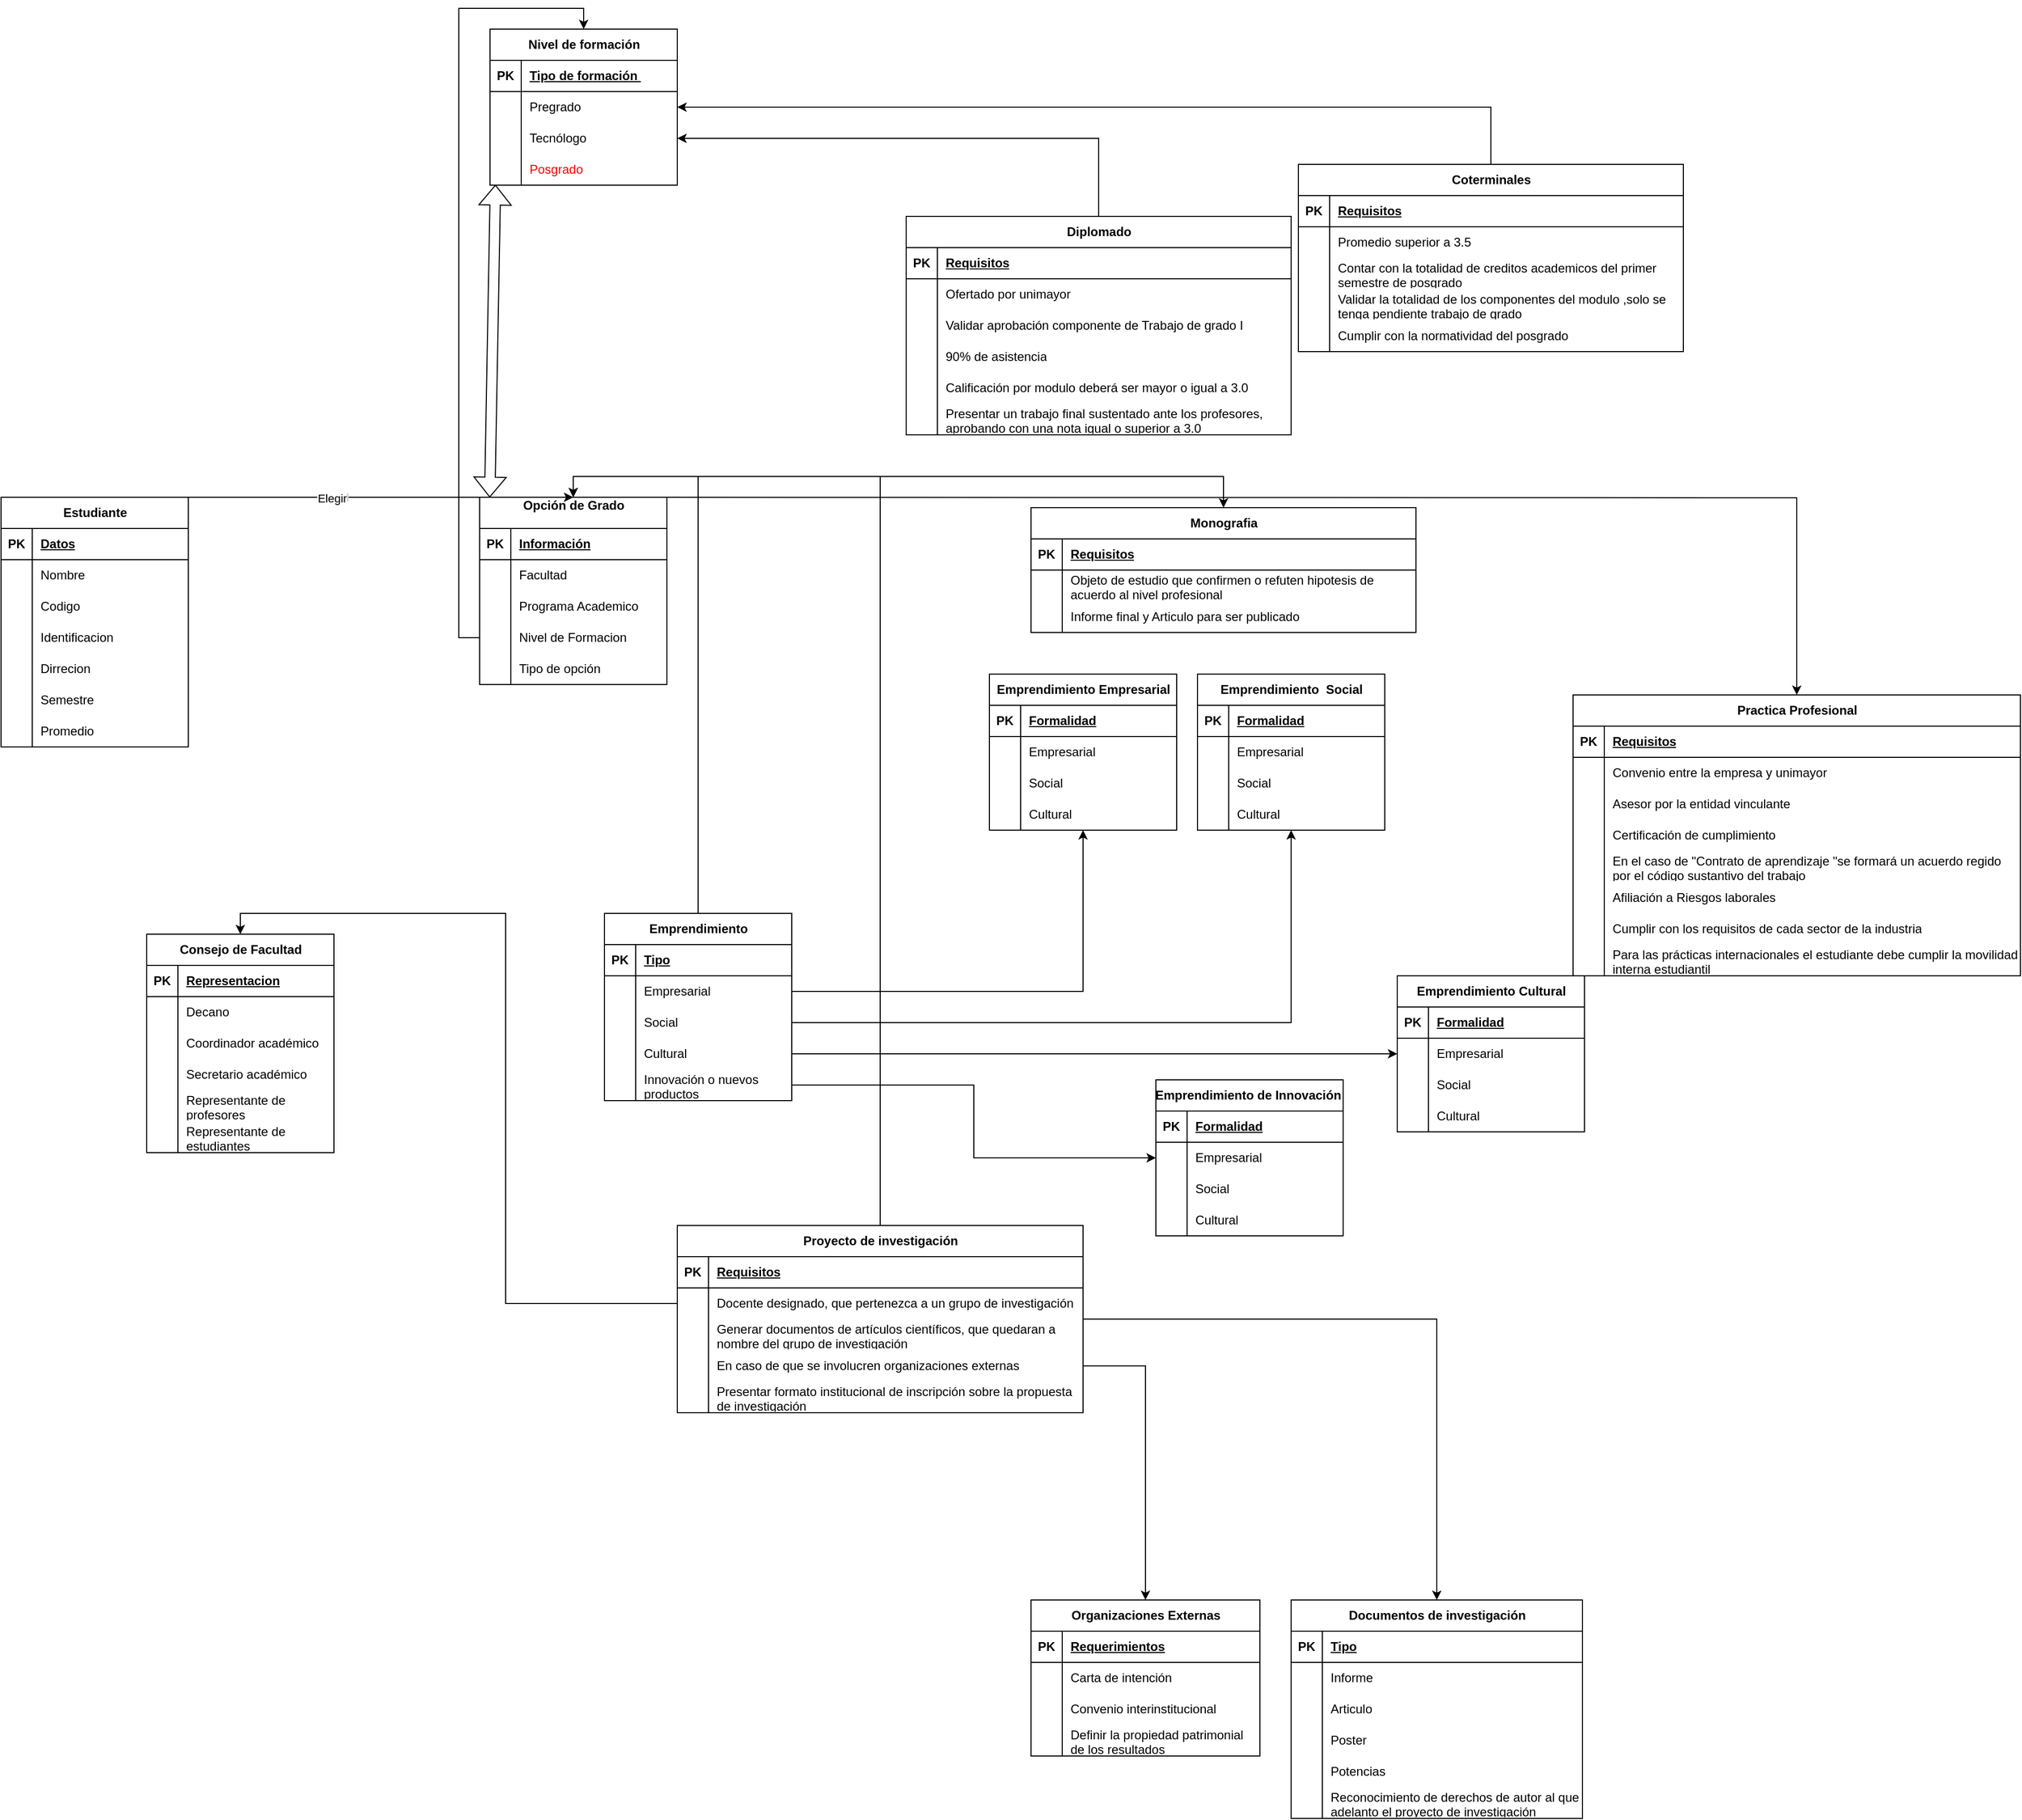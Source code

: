 <mxfile version="26.0.16">
  <diagram name="Página-1" id="_qV-yrm167HGBZ64sXUH">
    <mxGraphModel dx="2039" dy="1831" grid="1" gridSize="10" guides="1" tooltips="1" connect="1" arrows="1" fold="1" page="1" pageScale="1" pageWidth="827" pageHeight="1169" math="0" shadow="0">
      <root>
        <mxCell id="0" />
        <mxCell id="1" parent="0" />
        <mxCell id="GBGUL1Z2R6Ye7zUFSlvF-27" value="Estudiante" style="shape=table;startSize=30;container=1;collapsible=1;childLayout=tableLayout;fixedRows=1;rowLines=0;fontStyle=1;align=center;resizeLast=1;html=1;" vertex="1" parent="1">
          <mxGeometry x="-270" y="200" width="180" height="240" as="geometry" />
        </mxCell>
        <mxCell id="GBGUL1Z2R6Ye7zUFSlvF-28" value="" style="shape=tableRow;horizontal=0;startSize=0;swimlaneHead=0;swimlaneBody=0;fillColor=none;collapsible=0;dropTarget=0;points=[[0,0.5],[1,0.5]];portConstraint=eastwest;top=0;left=0;right=0;bottom=1;" vertex="1" parent="GBGUL1Z2R6Ye7zUFSlvF-27">
          <mxGeometry y="30" width="180" height="30" as="geometry" />
        </mxCell>
        <mxCell id="GBGUL1Z2R6Ye7zUFSlvF-29" value="PK" style="shape=partialRectangle;connectable=0;fillColor=none;top=0;left=0;bottom=0;right=0;fontStyle=1;overflow=hidden;whiteSpace=wrap;html=1;" vertex="1" parent="GBGUL1Z2R6Ye7zUFSlvF-28">
          <mxGeometry width="30" height="30" as="geometry">
            <mxRectangle width="30" height="30" as="alternateBounds" />
          </mxGeometry>
        </mxCell>
        <mxCell id="GBGUL1Z2R6Ye7zUFSlvF-30" value="Datos" style="shape=partialRectangle;connectable=0;fillColor=none;top=0;left=0;bottom=0;right=0;align=left;spacingLeft=6;fontStyle=5;overflow=hidden;whiteSpace=wrap;html=1;" vertex="1" parent="GBGUL1Z2R6Ye7zUFSlvF-28">
          <mxGeometry x="30" width="150" height="30" as="geometry">
            <mxRectangle width="150" height="30" as="alternateBounds" />
          </mxGeometry>
        </mxCell>
        <mxCell id="GBGUL1Z2R6Ye7zUFSlvF-31" value="" style="shape=tableRow;horizontal=0;startSize=0;swimlaneHead=0;swimlaneBody=0;fillColor=none;collapsible=0;dropTarget=0;points=[[0,0.5],[1,0.5]];portConstraint=eastwest;top=0;left=0;right=0;bottom=0;" vertex="1" parent="GBGUL1Z2R6Ye7zUFSlvF-27">
          <mxGeometry y="60" width="180" height="30" as="geometry" />
        </mxCell>
        <mxCell id="GBGUL1Z2R6Ye7zUFSlvF-32" value="" style="shape=partialRectangle;connectable=0;fillColor=none;top=0;left=0;bottom=0;right=0;editable=1;overflow=hidden;whiteSpace=wrap;html=1;" vertex="1" parent="GBGUL1Z2R6Ye7zUFSlvF-31">
          <mxGeometry width="30" height="30" as="geometry">
            <mxRectangle width="30" height="30" as="alternateBounds" />
          </mxGeometry>
        </mxCell>
        <mxCell id="GBGUL1Z2R6Ye7zUFSlvF-33" value="Nombre" style="shape=partialRectangle;connectable=0;fillColor=none;top=0;left=0;bottom=0;right=0;align=left;spacingLeft=6;overflow=hidden;whiteSpace=wrap;html=1;" vertex="1" parent="GBGUL1Z2R6Ye7zUFSlvF-31">
          <mxGeometry x="30" width="150" height="30" as="geometry">
            <mxRectangle width="150" height="30" as="alternateBounds" />
          </mxGeometry>
        </mxCell>
        <mxCell id="GBGUL1Z2R6Ye7zUFSlvF-34" value="" style="shape=tableRow;horizontal=0;startSize=0;swimlaneHead=0;swimlaneBody=0;fillColor=none;collapsible=0;dropTarget=0;points=[[0,0.5],[1,0.5]];portConstraint=eastwest;top=0;left=0;right=0;bottom=0;" vertex="1" parent="GBGUL1Z2R6Ye7zUFSlvF-27">
          <mxGeometry y="90" width="180" height="30" as="geometry" />
        </mxCell>
        <mxCell id="GBGUL1Z2R6Ye7zUFSlvF-35" value="" style="shape=partialRectangle;connectable=0;fillColor=none;top=0;left=0;bottom=0;right=0;editable=1;overflow=hidden;whiteSpace=wrap;html=1;" vertex="1" parent="GBGUL1Z2R6Ye7zUFSlvF-34">
          <mxGeometry width="30" height="30" as="geometry">
            <mxRectangle width="30" height="30" as="alternateBounds" />
          </mxGeometry>
        </mxCell>
        <mxCell id="GBGUL1Z2R6Ye7zUFSlvF-36" value="Codigo" style="shape=partialRectangle;connectable=0;fillColor=none;top=0;left=0;bottom=0;right=0;align=left;spacingLeft=6;overflow=hidden;whiteSpace=wrap;html=1;" vertex="1" parent="GBGUL1Z2R6Ye7zUFSlvF-34">
          <mxGeometry x="30" width="150" height="30" as="geometry">
            <mxRectangle width="150" height="30" as="alternateBounds" />
          </mxGeometry>
        </mxCell>
        <mxCell id="GBGUL1Z2R6Ye7zUFSlvF-37" value="" style="shape=tableRow;horizontal=0;startSize=0;swimlaneHead=0;swimlaneBody=0;fillColor=none;collapsible=0;dropTarget=0;points=[[0,0.5],[1,0.5]];portConstraint=eastwest;top=0;left=0;right=0;bottom=0;" vertex="1" parent="GBGUL1Z2R6Ye7zUFSlvF-27">
          <mxGeometry y="120" width="180" height="30" as="geometry" />
        </mxCell>
        <mxCell id="GBGUL1Z2R6Ye7zUFSlvF-38" value="" style="shape=partialRectangle;connectable=0;fillColor=none;top=0;left=0;bottom=0;right=0;editable=1;overflow=hidden;whiteSpace=wrap;html=1;" vertex="1" parent="GBGUL1Z2R6Ye7zUFSlvF-37">
          <mxGeometry width="30" height="30" as="geometry">
            <mxRectangle width="30" height="30" as="alternateBounds" />
          </mxGeometry>
        </mxCell>
        <mxCell id="GBGUL1Z2R6Ye7zUFSlvF-39" value="Identificacion" style="shape=partialRectangle;connectable=0;fillColor=none;top=0;left=0;bottom=0;right=0;align=left;spacingLeft=6;overflow=hidden;whiteSpace=wrap;html=1;" vertex="1" parent="GBGUL1Z2R6Ye7zUFSlvF-37">
          <mxGeometry x="30" width="150" height="30" as="geometry">
            <mxRectangle width="150" height="30" as="alternateBounds" />
          </mxGeometry>
        </mxCell>
        <mxCell id="GBGUL1Z2R6Ye7zUFSlvF-40" value="" style="shape=tableRow;horizontal=0;startSize=0;swimlaneHead=0;swimlaneBody=0;fillColor=none;collapsible=0;dropTarget=0;points=[[0,0.5],[1,0.5]];portConstraint=eastwest;top=0;left=0;right=0;bottom=0;" vertex="1" parent="GBGUL1Z2R6Ye7zUFSlvF-27">
          <mxGeometry y="150" width="180" height="30" as="geometry" />
        </mxCell>
        <mxCell id="GBGUL1Z2R6Ye7zUFSlvF-41" value="" style="shape=partialRectangle;connectable=0;fillColor=none;top=0;left=0;bottom=0;right=0;editable=1;overflow=hidden;whiteSpace=wrap;html=1;" vertex="1" parent="GBGUL1Z2R6Ye7zUFSlvF-40">
          <mxGeometry width="30" height="30" as="geometry">
            <mxRectangle width="30" height="30" as="alternateBounds" />
          </mxGeometry>
        </mxCell>
        <mxCell id="GBGUL1Z2R6Ye7zUFSlvF-42" value="Dirrecion" style="shape=partialRectangle;connectable=0;fillColor=none;top=0;left=0;bottom=0;right=0;align=left;spacingLeft=6;overflow=hidden;whiteSpace=wrap;html=1;" vertex="1" parent="GBGUL1Z2R6Ye7zUFSlvF-40">
          <mxGeometry x="30" width="150" height="30" as="geometry">
            <mxRectangle width="150" height="30" as="alternateBounds" />
          </mxGeometry>
        </mxCell>
        <mxCell id="GBGUL1Z2R6Ye7zUFSlvF-43" value="" style="shape=tableRow;horizontal=0;startSize=0;swimlaneHead=0;swimlaneBody=0;fillColor=none;collapsible=0;dropTarget=0;points=[[0,0.5],[1,0.5]];portConstraint=eastwest;top=0;left=0;right=0;bottom=0;" vertex="1" parent="GBGUL1Z2R6Ye7zUFSlvF-27">
          <mxGeometry y="180" width="180" height="30" as="geometry" />
        </mxCell>
        <mxCell id="GBGUL1Z2R6Ye7zUFSlvF-44" value="" style="shape=partialRectangle;connectable=0;fillColor=none;top=0;left=0;bottom=0;right=0;editable=1;overflow=hidden;whiteSpace=wrap;html=1;" vertex="1" parent="GBGUL1Z2R6Ye7zUFSlvF-43">
          <mxGeometry width="30" height="30" as="geometry">
            <mxRectangle width="30" height="30" as="alternateBounds" />
          </mxGeometry>
        </mxCell>
        <mxCell id="GBGUL1Z2R6Ye7zUFSlvF-45" value="Semestre" style="shape=partialRectangle;connectable=0;fillColor=none;top=0;left=0;bottom=0;right=0;align=left;spacingLeft=6;overflow=hidden;whiteSpace=wrap;html=1;" vertex="1" parent="GBGUL1Z2R6Ye7zUFSlvF-43">
          <mxGeometry x="30" width="150" height="30" as="geometry">
            <mxRectangle width="150" height="30" as="alternateBounds" />
          </mxGeometry>
        </mxCell>
        <mxCell id="GBGUL1Z2R6Ye7zUFSlvF-46" value="" style="shape=tableRow;horizontal=0;startSize=0;swimlaneHead=0;swimlaneBody=0;fillColor=none;collapsible=0;dropTarget=0;points=[[0,0.5],[1,0.5]];portConstraint=eastwest;top=0;left=0;right=0;bottom=0;" vertex="1" parent="GBGUL1Z2R6Ye7zUFSlvF-27">
          <mxGeometry y="210" width="180" height="30" as="geometry" />
        </mxCell>
        <mxCell id="GBGUL1Z2R6Ye7zUFSlvF-47" value="" style="shape=partialRectangle;connectable=0;fillColor=none;top=0;left=0;bottom=0;right=0;editable=1;overflow=hidden;whiteSpace=wrap;html=1;" vertex="1" parent="GBGUL1Z2R6Ye7zUFSlvF-46">
          <mxGeometry width="30" height="30" as="geometry">
            <mxRectangle width="30" height="30" as="alternateBounds" />
          </mxGeometry>
        </mxCell>
        <mxCell id="GBGUL1Z2R6Ye7zUFSlvF-48" value="Promedio" style="shape=partialRectangle;connectable=0;fillColor=none;top=0;left=0;bottom=0;right=0;align=left;spacingLeft=6;overflow=hidden;whiteSpace=wrap;html=1;" vertex="1" parent="GBGUL1Z2R6Ye7zUFSlvF-46">
          <mxGeometry x="30" width="150" height="30" as="geometry">
            <mxRectangle width="150" height="30" as="alternateBounds" />
          </mxGeometry>
        </mxCell>
        <mxCell id="GBGUL1Z2R6Ye7zUFSlvF-170" value="" style="edgeStyle=orthogonalEdgeStyle;rounded=0;orthogonalLoop=1;jettySize=auto;html=1;exitX=0;exitY=0.5;exitDx=0;exitDy=0;entryX=0.5;entryY=0;entryDx=0;entryDy=0;" edge="1" parent="1" source="GBGUL1Z2R6Ye7zUFSlvF-59" target="GBGUL1Z2R6Ye7zUFSlvF-154">
          <mxGeometry relative="1" as="geometry" />
        </mxCell>
        <mxCell id="GBGUL1Z2R6Ye7zUFSlvF-258" value="" style="edgeStyle=orthogonalEdgeStyle;rounded=0;orthogonalLoop=1;jettySize=auto;html=1;exitX=0.5;exitY=0;exitDx=0;exitDy=0;entryX=0.5;entryY=0;entryDx=0;entryDy=0;" edge="1" parent="1" source="GBGUL1Z2R6Ye7zUFSlvF-49" target="GBGUL1Z2R6Ye7zUFSlvF-242">
          <mxGeometry relative="1" as="geometry" />
        </mxCell>
        <mxCell id="GBGUL1Z2R6Ye7zUFSlvF-275" value="" style="edgeStyle=orthogonalEdgeStyle;rounded=0;orthogonalLoop=1;jettySize=auto;html=1;" edge="1" parent="1" target="GBGUL1Z2R6Ye7zUFSlvF-259">
          <mxGeometry relative="1" as="geometry">
            <mxPoint x="280" y="200" as="sourcePoint" />
          </mxGeometry>
        </mxCell>
        <mxCell id="GBGUL1Z2R6Ye7zUFSlvF-49" value="Opción de Grado&lt;div&gt;&lt;br&gt;&lt;/div&gt;" style="shape=table;startSize=30;container=1;collapsible=1;childLayout=tableLayout;fixedRows=1;rowLines=0;fontStyle=1;align=center;resizeLast=1;html=1;" vertex="1" parent="1">
          <mxGeometry x="190" y="200" width="180" height="180" as="geometry" />
        </mxCell>
        <mxCell id="GBGUL1Z2R6Ye7zUFSlvF-50" value="" style="shape=tableRow;horizontal=0;startSize=0;swimlaneHead=0;swimlaneBody=0;fillColor=none;collapsible=0;dropTarget=0;points=[[0,0.5],[1,0.5]];portConstraint=eastwest;top=0;left=0;right=0;bottom=1;" vertex="1" parent="GBGUL1Z2R6Ye7zUFSlvF-49">
          <mxGeometry y="30" width="180" height="30" as="geometry" />
        </mxCell>
        <mxCell id="GBGUL1Z2R6Ye7zUFSlvF-51" value="PK" style="shape=partialRectangle;connectable=0;fillColor=none;top=0;left=0;bottom=0;right=0;fontStyle=1;overflow=hidden;whiteSpace=wrap;html=1;" vertex="1" parent="GBGUL1Z2R6Ye7zUFSlvF-50">
          <mxGeometry width="30" height="30" as="geometry">
            <mxRectangle width="30" height="30" as="alternateBounds" />
          </mxGeometry>
        </mxCell>
        <mxCell id="GBGUL1Z2R6Ye7zUFSlvF-52" value="Información" style="shape=partialRectangle;connectable=0;fillColor=none;top=0;left=0;bottom=0;right=0;align=left;spacingLeft=6;fontStyle=5;overflow=hidden;whiteSpace=wrap;html=1;" vertex="1" parent="GBGUL1Z2R6Ye7zUFSlvF-50">
          <mxGeometry x="30" width="150" height="30" as="geometry">
            <mxRectangle width="150" height="30" as="alternateBounds" />
          </mxGeometry>
        </mxCell>
        <mxCell id="GBGUL1Z2R6Ye7zUFSlvF-53" value="" style="shape=tableRow;horizontal=0;startSize=0;swimlaneHead=0;swimlaneBody=0;fillColor=none;collapsible=0;dropTarget=0;points=[[0,0.5],[1,0.5]];portConstraint=eastwest;top=0;left=0;right=0;bottom=0;" vertex="1" parent="GBGUL1Z2R6Ye7zUFSlvF-49">
          <mxGeometry y="60" width="180" height="30" as="geometry" />
        </mxCell>
        <mxCell id="GBGUL1Z2R6Ye7zUFSlvF-54" value="" style="shape=partialRectangle;connectable=0;fillColor=none;top=0;left=0;bottom=0;right=0;editable=1;overflow=hidden;whiteSpace=wrap;html=1;" vertex="1" parent="GBGUL1Z2R6Ye7zUFSlvF-53">
          <mxGeometry width="30" height="30" as="geometry">
            <mxRectangle width="30" height="30" as="alternateBounds" />
          </mxGeometry>
        </mxCell>
        <mxCell id="GBGUL1Z2R6Ye7zUFSlvF-55" value="Facultad" style="shape=partialRectangle;connectable=0;fillColor=none;top=0;left=0;bottom=0;right=0;align=left;spacingLeft=6;overflow=hidden;whiteSpace=wrap;html=1;" vertex="1" parent="GBGUL1Z2R6Ye7zUFSlvF-53">
          <mxGeometry x="30" width="150" height="30" as="geometry">
            <mxRectangle width="150" height="30" as="alternateBounds" />
          </mxGeometry>
        </mxCell>
        <mxCell id="GBGUL1Z2R6Ye7zUFSlvF-56" value="" style="shape=tableRow;horizontal=0;startSize=0;swimlaneHead=0;swimlaneBody=0;fillColor=none;collapsible=0;dropTarget=0;points=[[0,0.5],[1,0.5]];portConstraint=eastwest;top=0;left=0;right=0;bottom=0;" vertex="1" parent="GBGUL1Z2R6Ye7zUFSlvF-49">
          <mxGeometry y="90" width="180" height="30" as="geometry" />
        </mxCell>
        <mxCell id="GBGUL1Z2R6Ye7zUFSlvF-57" value="" style="shape=partialRectangle;connectable=0;fillColor=none;top=0;left=0;bottom=0;right=0;editable=1;overflow=hidden;whiteSpace=wrap;html=1;" vertex="1" parent="GBGUL1Z2R6Ye7zUFSlvF-56">
          <mxGeometry width="30" height="30" as="geometry">
            <mxRectangle width="30" height="30" as="alternateBounds" />
          </mxGeometry>
        </mxCell>
        <mxCell id="GBGUL1Z2R6Ye7zUFSlvF-58" value="Programa Academico" style="shape=partialRectangle;connectable=0;fillColor=none;top=0;left=0;bottom=0;right=0;align=left;spacingLeft=6;overflow=hidden;whiteSpace=wrap;html=1;" vertex="1" parent="GBGUL1Z2R6Ye7zUFSlvF-56">
          <mxGeometry x="30" width="150" height="30" as="geometry">
            <mxRectangle width="150" height="30" as="alternateBounds" />
          </mxGeometry>
        </mxCell>
        <mxCell id="GBGUL1Z2R6Ye7zUFSlvF-59" value="" style="shape=tableRow;horizontal=0;startSize=0;swimlaneHead=0;swimlaneBody=0;fillColor=none;collapsible=0;dropTarget=0;points=[[0,0.5],[1,0.5]];portConstraint=eastwest;top=0;left=0;right=0;bottom=0;" vertex="1" parent="GBGUL1Z2R6Ye7zUFSlvF-49">
          <mxGeometry y="120" width="180" height="30" as="geometry" />
        </mxCell>
        <mxCell id="GBGUL1Z2R6Ye7zUFSlvF-60" value="" style="shape=partialRectangle;connectable=0;fillColor=none;top=0;left=0;bottom=0;right=0;editable=1;overflow=hidden;whiteSpace=wrap;html=1;" vertex="1" parent="GBGUL1Z2R6Ye7zUFSlvF-59">
          <mxGeometry width="30" height="30" as="geometry">
            <mxRectangle width="30" height="30" as="alternateBounds" />
          </mxGeometry>
        </mxCell>
        <mxCell id="GBGUL1Z2R6Ye7zUFSlvF-61" value="Nivel de Formacion" style="shape=partialRectangle;connectable=0;fillColor=none;top=0;left=0;bottom=0;right=0;align=left;spacingLeft=6;overflow=hidden;whiteSpace=wrap;html=1;" vertex="1" parent="GBGUL1Z2R6Ye7zUFSlvF-59">
          <mxGeometry x="30" width="150" height="30" as="geometry">
            <mxRectangle width="150" height="30" as="alternateBounds" />
          </mxGeometry>
        </mxCell>
        <mxCell id="GBGUL1Z2R6Ye7zUFSlvF-62" value="" style="shape=tableRow;horizontal=0;startSize=0;swimlaneHead=0;swimlaneBody=0;fillColor=none;collapsible=0;dropTarget=0;points=[[0,0.5],[1,0.5]];portConstraint=eastwest;top=0;left=0;right=0;bottom=0;" vertex="1" parent="GBGUL1Z2R6Ye7zUFSlvF-49">
          <mxGeometry y="150" width="180" height="30" as="geometry" />
        </mxCell>
        <mxCell id="GBGUL1Z2R6Ye7zUFSlvF-63" value="" style="shape=partialRectangle;connectable=0;fillColor=none;top=0;left=0;bottom=0;right=0;editable=1;overflow=hidden;whiteSpace=wrap;html=1;" vertex="1" parent="GBGUL1Z2R6Ye7zUFSlvF-62">
          <mxGeometry width="30" height="30" as="geometry">
            <mxRectangle width="30" height="30" as="alternateBounds" />
          </mxGeometry>
        </mxCell>
        <mxCell id="GBGUL1Z2R6Ye7zUFSlvF-64" value="Tipo de opción" style="shape=partialRectangle;connectable=0;fillColor=none;top=0;left=0;bottom=0;right=0;align=left;spacingLeft=6;overflow=hidden;whiteSpace=wrap;html=1;" vertex="1" parent="GBGUL1Z2R6Ye7zUFSlvF-62">
          <mxGeometry x="30" width="150" height="30" as="geometry">
            <mxRectangle width="150" height="30" as="alternateBounds" />
          </mxGeometry>
        </mxCell>
        <mxCell id="GBGUL1Z2R6Ye7zUFSlvF-320" value="" style="edgeStyle=orthogonalEdgeStyle;rounded=0;orthogonalLoop=1;jettySize=auto;html=1;exitX=1;exitY=0.5;exitDx=0;exitDy=0;" edge="1" parent="1" source="GBGUL1Z2R6Ye7zUFSlvF-69" target="GBGUL1Z2R6Ye7zUFSlvF-304">
          <mxGeometry relative="1" as="geometry" />
        </mxCell>
        <mxCell id="GBGUL1Z2R6Ye7zUFSlvF-343" value="" style="edgeStyle=orthogonalEdgeStyle;rounded=0;orthogonalLoop=1;jettySize=auto;html=1;exitX=1;exitY=0.5;exitDx=0;exitDy=0;" edge="1" parent="1" source="GBGUL1Z2R6Ye7zUFSlvF-72" target="GBGUL1Z2R6Ye7zUFSlvF-327">
          <mxGeometry relative="1" as="geometry" />
        </mxCell>
        <mxCell id="GBGUL1Z2R6Ye7zUFSlvF-383" value="" style="edgeStyle=orthogonalEdgeStyle;rounded=0;orthogonalLoop=1;jettySize=auto;html=1;exitX=1;exitY=0.5;exitDx=0;exitDy=0;" edge="1" parent="1" source="GBGUL1Z2R6Ye7zUFSlvF-78" target="GBGUL1Z2R6Ye7zUFSlvF-367">
          <mxGeometry relative="1" as="geometry" />
        </mxCell>
        <mxCell id="GBGUL1Z2R6Ye7zUFSlvF-400" value="" style="edgeStyle=orthogonalEdgeStyle;rounded=0;orthogonalLoop=1;jettySize=auto;html=1;exitX=1;exitY=0.5;exitDx=0;exitDy=0;" edge="1" parent="1" source="GBGUL1Z2R6Ye7zUFSlvF-75" target="GBGUL1Z2R6Ye7zUFSlvF-384">
          <mxGeometry relative="1" as="geometry" />
        </mxCell>
        <mxCell id="GBGUL1Z2R6Ye7zUFSlvF-65" value="Emprendimiento" style="shape=table;startSize=30;container=1;collapsible=1;childLayout=tableLayout;fixedRows=1;rowLines=0;fontStyle=1;align=center;resizeLast=1;html=1;" vertex="1" parent="1">
          <mxGeometry x="310" y="600" width="180" height="180" as="geometry" />
        </mxCell>
        <mxCell id="GBGUL1Z2R6Ye7zUFSlvF-66" value="" style="shape=tableRow;horizontal=0;startSize=0;swimlaneHead=0;swimlaneBody=0;fillColor=none;collapsible=0;dropTarget=0;points=[[0,0.5],[1,0.5]];portConstraint=eastwest;top=0;left=0;right=0;bottom=1;" vertex="1" parent="GBGUL1Z2R6Ye7zUFSlvF-65">
          <mxGeometry y="30" width="180" height="30" as="geometry" />
        </mxCell>
        <mxCell id="GBGUL1Z2R6Ye7zUFSlvF-67" value="PK" style="shape=partialRectangle;connectable=0;fillColor=none;top=0;left=0;bottom=0;right=0;fontStyle=1;overflow=hidden;whiteSpace=wrap;html=1;" vertex="1" parent="GBGUL1Z2R6Ye7zUFSlvF-66">
          <mxGeometry width="30" height="30" as="geometry">
            <mxRectangle width="30" height="30" as="alternateBounds" />
          </mxGeometry>
        </mxCell>
        <mxCell id="GBGUL1Z2R6Ye7zUFSlvF-68" value="Tipo" style="shape=partialRectangle;connectable=0;fillColor=none;top=0;left=0;bottom=0;right=0;align=left;spacingLeft=6;fontStyle=5;overflow=hidden;whiteSpace=wrap;html=1;" vertex="1" parent="GBGUL1Z2R6Ye7zUFSlvF-66">
          <mxGeometry x="30" width="150" height="30" as="geometry">
            <mxRectangle width="150" height="30" as="alternateBounds" />
          </mxGeometry>
        </mxCell>
        <mxCell id="GBGUL1Z2R6Ye7zUFSlvF-69" value="" style="shape=tableRow;horizontal=0;startSize=0;swimlaneHead=0;swimlaneBody=0;fillColor=none;collapsible=0;dropTarget=0;points=[[0,0.5],[1,0.5]];portConstraint=eastwest;top=0;left=0;right=0;bottom=0;" vertex="1" parent="GBGUL1Z2R6Ye7zUFSlvF-65">
          <mxGeometry y="60" width="180" height="30" as="geometry" />
        </mxCell>
        <mxCell id="GBGUL1Z2R6Ye7zUFSlvF-70" value="" style="shape=partialRectangle;connectable=0;fillColor=none;top=0;left=0;bottom=0;right=0;editable=1;overflow=hidden;whiteSpace=wrap;html=1;" vertex="1" parent="GBGUL1Z2R6Ye7zUFSlvF-69">
          <mxGeometry width="30" height="30" as="geometry">
            <mxRectangle width="30" height="30" as="alternateBounds" />
          </mxGeometry>
        </mxCell>
        <mxCell id="GBGUL1Z2R6Ye7zUFSlvF-71" value="Empresarial" style="shape=partialRectangle;connectable=0;fillColor=none;top=0;left=0;bottom=0;right=0;align=left;spacingLeft=6;overflow=hidden;whiteSpace=wrap;html=1;" vertex="1" parent="GBGUL1Z2R6Ye7zUFSlvF-69">
          <mxGeometry x="30" width="150" height="30" as="geometry">
            <mxRectangle width="150" height="30" as="alternateBounds" />
          </mxGeometry>
        </mxCell>
        <mxCell id="GBGUL1Z2R6Ye7zUFSlvF-72" value="" style="shape=tableRow;horizontal=0;startSize=0;swimlaneHead=0;swimlaneBody=0;fillColor=none;collapsible=0;dropTarget=0;points=[[0,0.5],[1,0.5]];portConstraint=eastwest;top=0;left=0;right=0;bottom=0;" vertex="1" parent="GBGUL1Z2R6Ye7zUFSlvF-65">
          <mxGeometry y="90" width="180" height="30" as="geometry" />
        </mxCell>
        <mxCell id="GBGUL1Z2R6Ye7zUFSlvF-73" value="" style="shape=partialRectangle;connectable=0;fillColor=none;top=0;left=0;bottom=0;right=0;editable=1;overflow=hidden;whiteSpace=wrap;html=1;" vertex="1" parent="GBGUL1Z2R6Ye7zUFSlvF-72">
          <mxGeometry width="30" height="30" as="geometry">
            <mxRectangle width="30" height="30" as="alternateBounds" />
          </mxGeometry>
        </mxCell>
        <mxCell id="GBGUL1Z2R6Ye7zUFSlvF-74" value="Social" style="shape=partialRectangle;connectable=0;fillColor=none;top=0;left=0;bottom=0;right=0;align=left;spacingLeft=6;overflow=hidden;whiteSpace=wrap;html=1;" vertex="1" parent="GBGUL1Z2R6Ye7zUFSlvF-72">
          <mxGeometry x="30" width="150" height="30" as="geometry">
            <mxRectangle width="150" height="30" as="alternateBounds" />
          </mxGeometry>
        </mxCell>
        <mxCell id="GBGUL1Z2R6Ye7zUFSlvF-75" value="" style="shape=tableRow;horizontal=0;startSize=0;swimlaneHead=0;swimlaneBody=0;fillColor=none;collapsible=0;dropTarget=0;points=[[0,0.5],[1,0.5]];portConstraint=eastwest;top=0;left=0;right=0;bottom=0;" vertex="1" parent="GBGUL1Z2R6Ye7zUFSlvF-65">
          <mxGeometry y="120" width="180" height="30" as="geometry" />
        </mxCell>
        <mxCell id="GBGUL1Z2R6Ye7zUFSlvF-76" value="" style="shape=partialRectangle;connectable=0;fillColor=none;top=0;left=0;bottom=0;right=0;editable=1;overflow=hidden;whiteSpace=wrap;html=1;" vertex="1" parent="GBGUL1Z2R6Ye7zUFSlvF-75">
          <mxGeometry width="30" height="30" as="geometry">
            <mxRectangle width="30" height="30" as="alternateBounds" />
          </mxGeometry>
        </mxCell>
        <mxCell id="GBGUL1Z2R6Ye7zUFSlvF-77" value="Cultural" style="shape=partialRectangle;connectable=0;fillColor=none;top=0;left=0;bottom=0;right=0;align=left;spacingLeft=6;overflow=hidden;whiteSpace=wrap;html=1;" vertex="1" parent="GBGUL1Z2R6Ye7zUFSlvF-75">
          <mxGeometry x="30" width="150" height="30" as="geometry">
            <mxRectangle width="150" height="30" as="alternateBounds" />
          </mxGeometry>
        </mxCell>
        <mxCell id="GBGUL1Z2R6Ye7zUFSlvF-78" value="" style="shape=tableRow;horizontal=0;startSize=0;swimlaneHead=0;swimlaneBody=0;fillColor=none;collapsible=0;dropTarget=0;points=[[0,0.5],[1,0.5]];portConstraint=eastwest;top=0;left=0;right=0;bottom=0;" vertex="1" parent="GBGUL1Z2R6Ye7zUFSlvF-65">
          <mxGeometry y="150" width="180" height="30" as="geometry" />
        </mxCell>
        <mxCell id="GBGUL1Z2R6Ye7zUFSlvF-79" value="" style="shape=partialRectangle;connectable=0;fillColor=none;top=0;left=0;bottom=0;right=0;editable=1;overflow=hidden;whiteSpace=wrap;html=1;" vertex="1" parent="GBGUL1Z2R6Ye7zUFSlvF-78">
          <mxGeometry width="30" height="30" as="geometry">
            <mxRectangle width="30" height="30" as="alternateBounds" />
          </mxGeometry>
        </mxCell>
        <mxCell id="GBGUL1Z2R6Ye7zUFSlvF-80" value="Innovación o nuevos productos" style="shape=partialRectangle;connectable=0;fillColor=none;top=0;left=0;bottom=0;right=0;align=left;spacingLeft=6;overflow=hidden;whiteSpace=wrap;html=1;" vertex="1" parent="GBGUL1Z2R6Ye7zUFSlvF-78">
          <mxGeometry x="30" width="150" height="30" as="geometry">
            <mxRectangle width="150" height="30" as="alternateBounds" />
          </mxGeometry>
        </mxCell>
        <mxCell id="GBGUL1Z2R6Ye7zUFSlvF-81" value="Coterminales" style="shape=table;startSize=30;container=1;collapsible=1;childLayout=tableLayout;fixedRows=1;rowLines=0;fontStyle=1;align=center;resizeLast=1;html=1;" vertex="1" parent="1">
          <mxGeometry x="977" y="-120" width="370" height="180" as="geometry" />
        </mxCell>
        <mxCell id="GBGUL1Z2R6Ye7zUFSlvF-82" value="" style="shape=tableRow;horizontal=0;startSize=0;swimlaneHead=0;swimlaneBody=0;fillColor=none;collapsible=0;dropTarget=0;points=[[0,0.5],[1,0.5]];portConstraint=eastwest;top=0;left=0;right=0;bottom=1;" vertex="1" parent="GBGUL1Z2R6Ye7zUFSlvF-81">
          <mxGeometry y="30" width="370" height="30" as="geometry" />
        </mxCell>
        <mxCell id="GBGUL1Z2R6Ye7zUFSlvF-83" value="PK" style="shape=partialRectangle;connectable=0;fillColor=none;top=0;left=0;bottom=0;right=0;fontStyle=1;overflow=hidden;whiteSpace=wrap;html=1;" vertex="1" parent="GBGUL1Z2R6Ye7zUFSlvF-82">
          <mxGeometry width="30" height="30" as="geometry">
            <mxRectangle width="30" height="30" as="alternateBounds" />
          </mxGeometry>
        </mxCell>
        <mxCell id="GBGUL1Z2R6Ye7zUFSlvF-84" value="Requisitos" style="shape=partialRectangle;connectable=0;fillColor=none;top=0;left=0;bottom=0;right=0;align=left;spacingLeft=6;fontStyle=5;overflow=hidden;whiteSpace=wrap;html=1;" vertex="1" parent="GBGUL1Z2R6Ye7zUFSlvF-82">
          <mxGeometry x="30" width="340" height="30" as="geometry">
            <mxRectangle width="340" height="30" as="alternateBounds" />
          </mxGeometry>
        </mxCell>
        <mxCell id="GBGUL1Z2R6Ye7zUFSlvF-85" value="" style="shape=tableRow;horizontal=0;startSize=0;swimlaneHead=0;swimlaneBody=0;fillColor=none;collapsible=0;dropTarget=0;points=[[0,0.5],[1,0.5]];portConstraint=eastwest;top=0;left=0;right=0;bottom=0;" vertex="1" parent="GBGUL1Z2R6Ye7zUFSlvF-81">
          <mxGeometry y="60" width="370" height="30" as="geometry" />
        </mxCell>
        <mxCell id="GBGUL1Z2R6Ye7zUFSlvF-86" value="" style="shape=partialRectangle;connectable=0;fillColor=none;top=0;left=0;bottom=0;right=0;editable=1;overflow=hidden;whiteSpace=wrap;html=1;" vertex="1" parent="GBGUL1Z2R6Ye7zUFSlvF-85">
          <mxGeometry width="30" height="30" as="geometry">
            <mxRectangle width="30" height="30" as="alternateBounds" />
          </mxGeometry>
        </mxCell>
        <mxCell id="GBGUL1Z2R6Ye7zUFSlvF-87" value="Promedio superior a 3.5" style="shape=partialRectangle;connectable=0;fillColor=none;top=0;left=0;bottom=0;right=0;align=left;spacingLeft=6;overflow=hidden;whiteSpace=wrap;html=1;" vertex="1" parent="GBGUL1Z2R6Ye7zUFSlvF-85">
          <mxGeometry x="30" width="340" height="30" as="geometry">
            <mxRectangle width="340" height="30" as="alternateBounds" />
          </mxGeometry>
        </mxCell>
        <mxCell id="GBGUL1Z2R6Ye7zUFSlvF-88" value="" style="shape=tableRow;horizontal=0;startSize=0;swimlaneHead=0;swimlaneBody=0;fillColor=none;collapsible=0;dropTarget=0;points=[[0,0.5],[1,0.5]];portConstraint=eastwest;top=0;left=0;right=0;bottom=0;" vertex="1" parent="GBGUL1Z2R6Ye7zUFSlvF-81">
          <mxGeometry y="90" width="370" height="30" as="geometry" />
        </mxCell>
        <mxCell id="GBGUL1Z2R6Ye7zUFSlvF-89" value="" style="shape=partialRectangle;connectable=0;fillColor=none;top=0;left=0;bottom=0;right=0;editable=1;overflow=hidden;whiteSpace=wrap;html=1;" vertex="1" parent="GBGUL1Z2R6Ye7zUFSlvF-88">
          <mxGeometry width="30" height="30" as="geometry">
            <mxRectangle width="30" height="30" as="alternateBounds" />
          </mxGeometry>
        </mxCell>
        <mxCell id="GBGUL1Z2R6Ye7zUFSlvF-90" value="Contar con la totalidad de creditos academicos del primer semestre de posgrado" style="shape=partialRectangle;connectable=0;fillColor=none;top=0;left=0;bottom=0;right=0;align=left;spacingLeft=6;overflow=hidden;whiteSpace=wrap;html=1;" vertex="1" parent="GBGUL1Z2R6Ye7zUFSlvF-88">
          <mxGeometry x="30" width="340" height="30" as="geometry">
            <mxRectangle width="340" height="30" as="alternateBounds" />
          </mxGeometry>
        </mxCell>
        <mxCell id="GBGUL1Z2R6Ye7zUFSlvF-91" value="" style="shape=tableRow;horizontal=0;startSize=0;swimlaneHead=0;swimlaneBody=0;fillColor=none;collapsible=0;dropTarget=0;points=[[0,0.5],[1,0.5]];portConstraint=eastwest;top=0;left=0;right=0;bottom=0;" vertex="1" parent="GBGUL1Z2R6Ye7zUFSlvF-81">
          <mxGeometry y="120" width="370" height="30" as="geometry" />
        </mxCell>
        <mxCell id="GBGUL1Z2R6Ye7zUFSlvF-92" value="" style="shape=partialRectangle;connectable=0;fillColor=none;top=0;left=0;bottom=0;right=0;editable=1;overflow=hidden;whiteSpace=wrap;html=1;" vertex="1" parent="GBGUL1Z2R6Ye7zUFSlvF-91">
          <mxGeometry width="30" height="30" as="geometry">
            <mxRectangle width="30" height="30" as="alternateBounds" />
          </mxGeometry>
        </mxCell>
        <mxCell id="GBGUL1Z2R6Ye7zUFSlvF-93" value="Validar la totalidad de los componentes del modulo ,solo se tenga pendiente trabajo de grado" style="shape=partialRectangle;connectable=0;fillColor=none;top=0;left=0;bottom=0;right=0;align=left;spacingLeft=6;overflow=hidden;whiteSpace=wrap;html=1;" vertex="1" parent="GBGUL1Z2R6Ye7zUFSlvF-91">
          <mxGeometry x="30" width="340" height="30" as="geometry">
            <mxRectangle width="340" height="30" as="alternateBounds" />
          </mxGeometry>
        </mxCell>
        <mxCell id="GBGUL1Z2R6Ye7zUFSlvF-126" value="" style="shape=tableRow;horizontal=0;startSize=0;swimlaneHead=0;swimlaneBody=0;fillColor=none;collapsible=0;dropTarget=0;points=[[0,0.5],[1,0.5]];portConstraint=eastwest;top=0;left=0;right=0;bottom=0;" vertex="1" parent="GBGUL1Z2R6Ye7zUFSlvF-81">
          <mxGeometry y="150" width="370" height="30" as="geometry" />
        </mxCell>
        <mxCell id="GBGUL1Z2R6Ye7zUFSlvF-127" value="" style="shape=partialRectangle;connectable=0;fillColor=none;top=0;left=0;bottom=0;right=0;editable=1;overflow=hidden;whiteSpace=wrap;html=1;" vertex="1" parent="GBGUL1Z2R6Ye7zUFSlvF-126">
          <mxGeometry width="30" height="30" as="geometry">
            <mxRectangle width="30" height="30" as="alternateBounds" />
          </mxGeometry>
        </mxCell>
        <mxCell id="GBGUL1Z2R6Ye7zUFSlvF-128" value="Cumplir con la normatividad del posgrado" style="shape=partialRectangle;connectable=0;fillColor=none;top=0;left=0;bottom=0;right=0;align=left;spacingLeft=6;overflow=hidden;whiteSpace=wrap;html=1;" vertex="1" parent="GBGUL1Z2R6Ye7zUFSlvF-126">
          <mxGeometry x="30" width="340" height="30" as="geometry">
            <mxRectangle width="340" height="30" as="alternateBounds" />
          </mxGeometry>
        </mxCell>
        <mxCell id="GBGUL1Z2R6Ye7zUFSlvF-94" value="Consejo de Facultad" style="shape=table;startSize=30;container=1;collapsible=1;childLayout=tableLayout;fixedRows=1;rowLines=0;fontStyle=1;align=center;resizeLast=1;html=1;" vertex="1" parent="1">
          <mxGeometry x="-130" y="620" width="180" height="210" as="geometry" />
        </mxCell>
        <mxCell id="GBGUL1Z2R6Ye7zUFSlvF-95" value="" style="shape=tableRow;horizontal=0;startSize=0;swimlaneHead=0;swimlaneBody=0;fillColor=none;collapsible=0;dropTarget=0;points=[[0,0.5],[1,0.5]];portConstraint=eastwest;top=0;left=0;right=0;bottom=1;" vertex="1" parent="GBGUL1Z2R6Ye7zUFSlvF-94">
          <mxGeometry y="30" width="180" height="30" as="geometry" />
        </mxCell>
        <mxCell id="GBGUL1Z2R6Ye7zUFSlvF-96" value="PK" style="shape=partialRectangle;connectable=0;fillColor=none;top=0;left=0;bottom=0;right=0;fontStyle=1;overflow=hidden;whiteSpace=wrap;html=1;" vertex="1" parent="GBGUL1Z2R6Ye7zUFSlvF-95">
          <mxGeometry width="30" height="30" as="geometry">
            <mxRectangle width="30" height="30" as="alternateBounds" />
          </mxGeometry>
        </mxCell>
        <mxCell id="GBGUL1Z2R6Ye7zUFSlvF-97" value="Representacion" style="shape=partialRectangle;connectable=0;fillColor=none;top=0;left=0;bottom=0;right=0;align=left;spacingLeft=6;fontStyle=5;overflow=hidden;whiteSpace=wrap;html=1;" vertex="1" parent="GBGUL1Z2R6Ye7zUFSlvF-95">
          <mxGeometry x="30" width="150" height="30" as="geometry">
            <mxRectangle width="150" height="30" as="alternateBounds" />
          </mxGeometry>
        </mxCell>
        <mxCell id="GBGUL1Z2R6Ye7zUFSlvF-98" value="" style="shape=tableRow;horizontal=0;startSize=0;swimlaneHead=0;swimlaneBody=0;fillColor=none;collapsible=0;dropTarget=0;points=[[0,0.5],[1,0.5]];portConstraint=eastwest;top=0;left=0;right=0;bottom=0;" vertex="1" parent="GBGUL1Z2R6Ye7zUFSlvF-94">
          <mxGeometry y="60" width="180" height="30" as="geometry" />
        </mxCell>
        <mxCell id="GBGUL1Z2R6Ye7zUFSlvF-99" value="" style="shape=partialRectangle;connectable=0;fillColor=none;top=0;left=0;bottom=0;right=0;editable=1;overflow=hidden;whiteSpace=wrap;html=1;" vertex="1" parent="GBGUL1Z2R6Ye7zUFSlvF-98">
          <mxGeometry width="30" height="30" as="geometry">
            <mxRectangle width="30" height="30" as="alternateBounds" />
          </mxGeometry>
        </mxCell>
        <mxCell id="GBGUL1Z2R6Ye7zUFSlvF-100" value="Decano" style="shape=partialRectangle;connectable=0;fillColor=none;top=0;left=0;bottom=0;right=0;align=left;spacingLeft=6;overflow=hidden;whiteSpace=wrap;html=1;" vertex="1" parent="GBGUL1Z2R6Ye7zUFSlvF-98">
          <mxGeometry x="30" width="150" height="30" as="geometry">
            <mxRectangle width="150" height="30" as="alternateBounds" />
          </mxGeometry>
        </mxCell>
        <mxCell id="GBGUL1Z2R6Ye7zUFSlvF-101" value="" style="shape=tableRow;horizontal=0;startSize=0;swimlaneHead=0;swimlaneBody=0;fillColor=none;collapsible=0;dropTarget=0;points=[[0,0.5],[1,0.5]];portConstraint=eastwest;top=0;left=0;right=0;bottom=0;" vertex="1" parent="GBGUL1Z2R6Ye7zUFSlvF-94">
          <mxGeometry y="90" width="180" height="30" as="geometry" />
        </mxCell>
        <mxCell id="GBGUL1Z2R6Ye7zUFSlvF-102" value="" style="shape=partialRectangle;connectable=0;fillColor=none;top=0;left=0;bottom=0;right=0;editable=1;overflow=hidden;whiteSpace=wrap;html=1;" vertex="1" parent="GBGUL1Z2R6Ye7zUFSlvF-101">
          <mxGeometry width="30" height="30" as="geometry">
            <mxRectangle width="30" height="30" as="alternateBounds" />
          </mxGeometry>
        </mxCell>
        <mxCell id="GBGUL1Z2R6Ye7zUFSlvF-103" value="Coordinador académico" style="shape=partialRectangle;connectable=0;fillColor=none;top=0;left=0;bottom=0;right=0;align=left;spacingLeft=6;overflow=hidden;whiteSpace=wrap;html=1;" vertex="1" parent="GBGUL1Z2R6Ye7zUFSlvF-101">
          <mxGeometry x="30" width="150" height="30" as="geometry">
            <mxRectangle width="150" height="30" as="alternateBounds" />
          </mxGeometry>
        </mxCell>
        <mxCell id="GBGUL1Z2R6Ye7zUFSlvF-104" value="" style="shape=tableRow;horizontal=0;startSize=0;swimlaneHead=0;swimlaneBody=0;fillColor=none;collapsible=0;dropTarget=0;points=[[0,0.5],[1,0.5]];portConstraint=eastwest;top=0;left=0;right=0;bottom=0;" vertex="1" parent="GBGUL1Z2R6Ye7zUFSlvF-94">
          <mxGeometry y="120" width="180" height="30" as="geometry" />
        </mxCell>
        <mxCell id="GBGUL1Z2R6Ye7zUFSlvF-105" value="" style="shape=partialRectangle;connectable=0;fillColor=none;top=0;left=0;bottom=0;right=0;editable=1;overflow=hidden;whiteSpace=wrap;html=1;" vertex="1" parent="GBGUL1Z2R6Ye7zUFSlvF-104">
          <mxGeometry width="30" height="30" as="geometry">
            <mxRectangle width="30" height="30" as="alternateBounds" />
          </mxGeometry>
        </mxCell>
        <mxCell id="GBGUL1Z2R6Ye7zUFSlvF-106" value="Secretario académico" style="shape=partialRectangle;connectable=0;fillColor=none;top=0;left=0;bottom=0;right=0;align=left;spacingLeft=6;overflow=hidden;whiteSpace=wrap;html=1;" vertex="1" parent="GBGUL1Z2R6Ye7zUFSlvF-104">
          <mxGeometry x="30" width="150" height="30" as="geometry">
            <mxRectangle width="150" height="30" as="alternateBounds" />
          </mxGeometry>
        </mxCell>
        <mxCell id="GBGUL1Z2R6Ye7zUFSlvF-120" value="" style="shape=tableRow;horizontal=0;startSize=0;swimlaneHead=0;swimlaneBody=0;fillColor=none;collapsible=0;dropTarget=0;points=[[0,0.5],[1,0.5]];portConstraint=eastwest;top=0;left=0;right=0;bottom=0;" vertex="1" parent="GBGUL1Z2R6Ye7zUFSlvF-94">
          <mxGeometry y="150" width="180" height="30" as="geometry" />
        </mxCell>
        <mxCell id="GBGUL1Z2R6Ye7zUFSlvF-121" value="" style="shape=partialRectangle;connectable=0;fillColor=none;top=0;left=0;bottom=0;right=0;editable=1;overflow=hidden;whiteSpace=wrap;html=1;" vertex="1" parent="GBGUL1Z2R6Ye7zUFSlvF-120">
          <mxGeometry width="30" height="30" as="geometry">
            <mxRectangle width="30" height="30" as="alternateBounds" />
          </mxGeometry>
        </mxCell>
        <mxCell id="GBGUL1Z2R6Ye7zUFSlvF-122" value="Representante de profesores&amp;nbsp;" style="shape=partialRectangle;connectable=0;fillColor=none;top=0;left=0;bottom=0;right=0;align=left;spacingLeft=6;overflow=hidden;whiteSpace=wrap;html=1;" vertex="1" parent="GBGUL1Z2R6Ye7zUFSlvF-120">
          <mxGeometry x="30" width="150" height="30" as="geometry">
            <mxRectangle width="150" height="30" as="alternateBounds" />
          </mxGeometry>
        </mxCell>
        <mxCell id="GBGUL1Z2R6Ye7zUFSlvF-123" value="" style="shape=tableRow;horizontal=0;startSize=0;swimlaneHead=0;swimlaneBody=0;fillColor=none;collapsible=0;dropTarget=0;points=[[0,0.5],[1,0.5]];portConstraint=eastwest;top=0;left=0;right=0;bottom=0;" vertex="1" parent="GBGUL1Z2R6Ye7zUFSlvF-94">
          <mxGeometry y="180" width="180" height="30" as="geometry" />
        </mxCell>
        <mxCell id="GBGUL1Z2R6Ye7zUFSlvF-124" value="" style="shape=partialRectangle;connectable=0;fillColor=none;top=0;left=0;bottom=0;right=0;editable=1;overflow=hidden;whiteSpace=wrap;html=1;" vertex="1" parent="GBGUL1Z2R6Ye7zUFSlvF-123">
          <mxGeometry width="30" height="30" as="geometry">
            <mxRectangle width="30" height="30" as="alternateBounds" />
          </mxGeometry>
        </mxCell>
        <mxCell id="GBGUL1Z2R6Ye7zUFSlvF-125" value="Representante de estudiantes&amp;nbsp;" style="shape=partialRectangle;connectable=0;fillColor=none;top=0;left=0;bottom=0;right=0;align=left;spacingLeft=6;overflow=hidden;whiteSpace=wrap;html=1;" vertex="1" parent="GBGUL1Z2R6Ye7zUFSlvF-123">
          <mxGeometry x="30" width="150" height="30" as="geometry">
            <mxRectangle width="150" height="30" as="alternateBounds" />
          </mxGeometry>
        </mxCell>
        <mxCell id="GBGUL1Z2R6Ye7zUFSlvF-129" value="Diplomado" style="shape=table;startSize=30;container=1;collapsible=1;childLayout=tableLayout;fixedRows=1;rowLines=0;fontStyle=1;align=center;resizeLast=1;html=1;" vertex="1" parent="1">
          <mxGeometry x="600" y="-70" width="370" height="210" as="geometry" />
        </mxCell>
        <mxCell id="GBGUL1Z2R6Ye7zUFSlvF-130" value="" style="shape=tableRow;horizontal=0;startSize=0;swimlaneHead=0;swimlaneBody=0;fillColor=none;collapsible=0;dropTarget=0;points=[[0,0.5],[1,0.5]];portConstraint=eastwest;top=0;left=0;right=0;bottom=1;" vertex="1" parent="GBGUL1Z2R6Ye7zUFSlvF-129">
          <mxGeometry y="30" width="370" height="30" as="geometry" />
        </mxCell>
        <mxCell id="GBGUL1Z2R6Ye7zUFSlvF-131" value="PK" style="shape=partialRectangle;connectable=0;fillColor=none;top=0;left=0;bottom=0;right=0;fontStyle=1;overflow=hidden;whiteSpace=wrap;html=1;" vertex="1" parent="GBGUL1Z2R6Ye7zUFSlvF-130">
          <mxGeometry width="30" height="30" as="geometry">
            <mxRectangle width="30" height="30" as="alternateBounds" />
          </mxGeometry>
        </mxCell>
        <mxCell id="GBGUL1Z2R6Ye7zUFSlvF-132" value="Requisitos" style="shape=partialRectangle;connectable=0;fillColor=none;top=0;left=0;bottom=0;right=0;align=left;spacingLeft=6;fontStyle=5;overflow=hidden;whiteSpace=wrap;html=1;" vertex="1" parent="GBGUL1Z2R6Ye7zUFSlvF-130">
          <mxGeometry x="30" width="340" height="30" as="geometry">
            <mxRectangle width="340" height="30" as="alternateBounds" />
          </mxGeometry>
        </mxCell>
        <mxCell id="GBGUL1Z2R6Ye7zUFSlvF-133" value="" style="shape=tableRow;horizontal=0;startSize=0;swimlaneHead=0;swimlaneBody=0;fillColor=none;collapsible=0;dropTarget=0;points=[[0,0.5],[1,0.5]];portConstraint=eastwest;top=0;left=0;right=0;bottom=0;" vertex="1" parent="GBGUL1Z2R6Ye7zUFSlvF-129">
          <mxGeometry y="60" width="370" height="30" as="geometry" />
        </mxCell>
        <mxCell id="GBGUL1Z2R6Ye7zUFSlvF-134" value="" style="shape=partialRectangle;connectable=0;fillColor=none;top=0;left=0;bottom=0;right=0;editable=1;overflow=hidden;whiteSpace=wrap;html=1;" vertex="1" parent="GBGUL1Z2R6Ye7zUFSlvF-133">
          <mxGeometry width="30" height="30" as="geometry">
            <mxRectangle width="30" height="30" as="alternateBounds" />
          </mxGeometry>
        </mxCell>
        <mxCell id="GBGUL1Z2R6Ye7zUFSlvF-135" value="Ofertado por unimayor" style="shape=partialRectangle;connectable=0;fillColor=none;top=0;left=0;bottom=0;right=0;align=left;spacingLeft=6;overflow=hidden;whiteSpace=wrap;html=1;" vertex="1" parent="GBGUL1Z2R6Ye7zUFSlvF-133">
          <mxGeometry x="30" width="340" height="30" as="geometry">
            <mxRectangle width="340" height="30" as="alternateBounds" />
          </mxGeometry>
        </mxCell>
        <mxCell id="GBGUL1Z2R6Ye7zUFSlvF-136" value="" style="shape=tableRow;horizontal=0;startSize=0;swimlaneHead=0;swimlaneBody=0;fillColor=none;collapsible=0;dropTarget=0;points=[[0,0.5],[1,0.5]];portConstraint=eastwest;top=0;left=0;right=0;bottom=0;" vertex="1" parent="GBGUL1Z2R6Ye7zUFSlvF-129">
          <mxGeometry y="90" width="370" height="30" as="geometry" />
        </mxCell>
        <mxCell id="GBGUL1Z2R6Ye7zUFSlvF-137" value="" style="shape=partialRectangle;connectable=0;fillColor=none;top=0;left=0;bottom=0;right=0;editable=1;overflow=hidden;whiteSpace=wrap;html=1;" vertex="1" parent="GBGUL1Z2R6Ye7zUFSlvF-136">
          <mxGeometry width="30" height="30" as="geometry">
            <mxRectangle width="30" height="30" as="alternateBounds" />
          </mxGeometry>
        </mxCell>
        <mxCell id="GBGUL1Z2R6Ye7zUFSlvF-138" value="Validar aprobación componente de Trabajo de grado I&amp;nbsp;" style="shape=partialRectangle;connectable=0;fillColor=none;top=0;left=0;bottom=0;right=0;align=left;spacingLeft=6;overflow=hidden;whiteSpace=wrap;html=1;" vertex="1" parent="GBGUL1Z2R6Ye7zUFSlvF-136">
          <mxGeometry x="30" width="340" height="30" as="geometry">
            <mxRectangle width="340" height="30" as="alternateBounds" />
          </mxGeometry>
        </mxCell>
        <mxCell id="GBGUL1Z2R6Ye7zUFSlvF-139" value="" style="shape=tableRow;horizontal=0;startSize=0;swimlaneHead=0;swimlaneBody=0;fillColor=none;collapsible=0;dropTarget=0;points=[[0,0.5],[1,0.5]];portConstraint=eastwest;top=0;left=0;right=0;bottom=0;" vertex="1" parent="GBGUL1Z2R6Ye7zUFSlvF-129">
          <mxGeometry y="120" width="370" height="30" as="geometry" />
        </mxCell>
        <mxCell id="GBGUL1Z2R6Ye7zUFSlvF-140" value="" style="shape=partialRectangle;connectable=0;fillColor=none;top=0;left=0;bottom=0;right=0;editable=1;overflow=hidden;whiteSpace=wrap;html=1;" vertex="1" parent="GBGUL1Z2R6Ye7zUFSlvF-139">
          <mxGeometry width="30" height="30" as="geometry">
            <mxRectangle width="30" height="30" as="alternateBounds" />
          </mxGeometry>
        </mxCell>
        <mxCell id="GBGUL1Z2R6Ye7zUFSlvF-141" value="90% de asistencia" style="shape=partialRectangle;connectable=0;fillColor=none;top=0;left=0;bottom=0;right=0;align=left;spacingLeft=6;overflow=hidden;whiteSpace=wrap;html=1;" vertex="1" parent="GBGUL1Z2R6Ye7zUFSlvF-139">
          <mxGeometry x="30" width="340" height="30" as="geometry">
            <mxRectangle width="340" height="30" as="alternateBounds" />
          </mxGeometry>
        </mxCell>
        <mxCell id="GBGUL1Z2R6Ye7zUFSlvF-142" value="" style="shape=tableRow;horizontal=0;startSize=0;swimlaneHead=0;swimlaneBody=0;fillColor=none;collapsible=0;dropTarget=0;points=[[0,0.5],[1,0.5]];portConstraint=eastwest;top=0;left=0;right=0;bottom=0;" vertex="1" parent="GBGUL1Z2R6Ye7zUFSlvF-129">
          <mxGeometry y="150" width="370" height="30" as="geometry" />
        </mxCell>
        <mxCell id="GBGUL1Z2R6Ye7zUFSlvF-143" value="" style="shape=partialRectangle;connectable=0;fillColor=none;top=0;left=0;bottom=0;right=0;editable=1;overflow=hidden;whiteSpace=wrap;html=1;" vertex="1" parent="GBGUL1Z2R6Ye7zUFSlvF-142">
          <mxGeometry width="30" height="30" as="geometry">
            <mxRectangle width="30" height="30" as="alternateBounds" />
          </mxGeometry>
        </mxCell>
        <mxCell id="GBGUL1Z2R6Ye7zUFSlvF-144" value="Calificación por modulo deberá ser mayor o igual a 3.0" style="shape=partialRectangle;connectable=0;fillColor=none;top=0;left=0;bottom=0;right=0;align=left;spacingLeft=6;overflow=hidden;whiteSpace=wrap;html=1;" vertex="1" parent="GBGUL1Z2R6Ye7zUFSlvF-142">
          <mxGeometry x="30" width="340" height="30" as="geometry">
            <mxRectangle width="340" height="30" as="alternateBounds" />
          </mxGeometry>
        </mxCell>
        <mxCell id="GBGUL1Z2R6Ye7zUFSlvF-145" value="" style="shape=tableRow;horizontal=0;startSize=0;swimlaneHead=0;swimlaneBody=0;fillColor=none;collapsible=0;dropTarget=0;points=[[0,0.5],[1,0.5]];portConstraint=eastwest;top=0;left=0;right=0;bottom=0;" vertex="1" parent="GBGUL1Z2R6Ye7zUFSlvF-129">
          <mxGeometry y="180" width="370" height="30" as="geometry" />
        </mxCell>
        <mxCell id="GBGUL1Z2R6Ye7zUFSlvF-146" value="" style="shape=partialRectangle;connectable=0;fillColor=none;top=0;left=0;bottom=0;right=0;editable=1;overflow=hidden;whiteSpace=wrap;html=1;" vertex="1" parent="GBGUL1Z2R6Ye7zUFSlvF-145">
          <mxGeometry width="30" height="30" as="geometry">
            <mxRectangle width="30" height="30" as="alternateBounds" />
          </mxGeometry>
        </mxCell>
        <mxCell id="GBGUL1Z2R6Ye7zUFSlvF-147" value="Presentar un trabajo final sustentado ante los profesores, aprobando con una nota igual o superior a 3.0&amp;nbsp;" style="shape=partialRectangle;connectable=0;fillColor=none;top=0;left=0;bottom=0;right=0;align=left;spacingLeft=6;overflow=hidden;whiteSpace=wrap;html=1;" vertex="1" parent="GBGUL1Z2R6Ye7zUFSlvF-145">
          <mxGeometry x="30" width="340" height="30" as="geometry">
            <mxRectangle width="340" height="30" as="alternateBounds" />
          </mxGeometry>
        </mxCell>
        <mxCell id="GBGUL1Z2R6Ye7zUFSlvF-154" value="&lt;div&gt;Nivel de formación&lt;/div&gt;" style="shape=table;startSize=30;container=1;collapsible=1;childLayout=tableLayout;fixedRows=1;rowLines=0;fontStyle=1;align=center;resizeLast=1;html=1;" vertex="1" parent="1">
          <mxGeometry x="200" y="-250" width="180" height="150" as="geometry" />
        </mxCell>
        <mxCell id="GBGUL1Z2R6Ye7zUFSlvF-155" value="" style="shape=tableRow;horizontal=0;startSize=0;swimlaneHead=0;swimlaneBody=0;fillColor=none;collapsible=0;dropTarget=0;points=[[0,0.5],[1,0.5]];portConstraint=eastwest;top=0;left=0;right=0;bottom=1;" vertex="1" parent="GBGUL1Z2R6Ye7zUFSlvF-154">
          <mxGeometry y="30" width="180" height="30" as="geometry" />
        </mxCell>
        <mxCell id="GBGUL1Z2R6Ye7zUFSlvF-156" value="PK" style="shape=partialRectangle;connectable=0;fillColor=none;top=0;left=0;bottom=0;right=0;fontStyle=1;overflow=hidden;whiteSpace=wrap;html=1;" vertex="1" parent="GBGUL1Z2R6Ye7zUFSlvF-155">
          <mxGeometry width="30" height="30" as="geometry">
            <mxRectangle width="30" height="30" as="alternateBounds" />
          </mxGeometry>
        </mxCell>
        <mxCell id="GBGUL1Z2R6Ye7zUFSlvF-157" value="Tipo de formación&amp;nbsp;" style="shape=partialRectangle;connectable=0;fillColor=none;top=0;left=0;bottom=0;right=0;align=left;spacingLeft=6;fontStyle=5;overflow=hidden;whiteSpace=wrap;html=1;" vertex="1" parent="GBGUL1Z2R6Ye7zUFSlvF-155">
          <mxGeometry x="30" width="150" height="30" as="geometry">
            <mxRectangle width="150" height="30" as="alternateBounds" />
          </mxGeometry>
        </mxCell>
        <mxCell id="GBGUL1Z2R6Ye7zUFSlvF-158" value="" style="shape=tableRow;horizontal=0;startSize=0;swimlaneHead=0;swimlaneBody=0;fillColor=none;collapsible=0;dropTarget=0;points=[[0,0.5],[1,0.5]];portConstraint=eastwest;top=0;left=0;right=0;bottom=0;" vertex="1" parent="GBGUL1Z2R6Ye7zUFSlvF-154">
          <mxGeometry y="60" width="180" height="30" as="geometry" />
        </mxCell>
        <mxCell id="GBGUL1Z2R6Ye7zUFSlvF-159" value="" style="shape=partialRectangle;connectable=0;fillColor=none;top=0;left=0;bottom=0;right=0;editable=1;overflow=hidden;whiteSpace=wrap;html=1;" vertex="1" parent="GBGUL1Z2R6Ye7zUFSlvF-158">
          <mxGeometry width="30" height="30" as="geometry">
            <mxRectangle width="30" height="30" as="alternateBounds" />
          </mxGeometry>
        </mxCell>
        <mxCell id="GBGUL1Z2R6Ye7zUFSlvF-160" value="Pregrado" style="shape=partialRectangle;connectable=0;fillColor=none;top=0;left=0;bottom=0;right=0;align=left;spacingLeft=6;overflow=hidden;whiteSpace=wrap;html=1;" vertex="1" parent="GBGUL1Z2R6Ye7zUFSlvF-158">
          <mxGeometry x="30" width="150" height="30" as="geometry">
            <mxRectangle width="150" height="30" as="alternateBounds" />
          </mxGeometry>
        </mxCell>
        <mxCell id="GBGUL1Z2R6Ye7zUFSlvF-161" value="" style="shape=tableRow;horizontal=0;startSize=0;swimlaneHead=0;swimlaneBody=0;fillColor=none;collapsible=0;dropTarget=0;points=[[0,0.5],[1,0.5]];portConstraint=eastwest;top=0;left=0;right=0;bottom=0;" vertex="1" parent="GBGUL1Z2R6Ye7zUFSlvF-154">
          <mxGeometry y="90" width="180" height="30" as="geometry" />
        </mxCell>
        <mxCell id="GBGUL1Z2R6Ye7zUFSlvF-162" value="" style="shape=partialRectangle;connectable=0;fillColor=none;top=0;left=0;bottom=0;right=0;editable=1;overflow=hidden;whiteSpace=wrap;html=1;" vertex="1" parent="GBGUL1Z2R6Ye7zUFSlvF-161">
          <mxGeometry width="30" height="30" as="geometry">
            <mxRectangle width="30" height="30" as="alternateBounds" />
          </mxGeometry>
        </mxCell>
        <mxCell id="GBGUL1Z2R6Ye7zUFSlvF-163" value="Tecnólogo" style="shape=partialRectangle;connectable=0;fillColor=none;top=0;left=0;bottom=0;right=0;align=left;spacingLeft=6;overflow=hidden;whiteSpace=wrap;html=1;" vertex="1" parent="GBGUL1Z2R6Ye7zUFSlvF-161">
          <mxGeometry x="30" width="150" height="30" as="geometry">
            <mxRectangle width="150" height="30" as="alternateBounds" />
          </mxGeometry>
        </mxCell>
        <mxCell id="GBGUL1Z2R6Ye7zUFSlvF-167" value="" style="shape=tableRow;horizontal=0;startSize=0;swimlaneHead=0;swimlaneBody=0;fillColor=none;collapsible=0;dropTarget=0;points=[[0,0.5],[1,0.5]];portConstraint=eastwest;top=0;left=0;right=0;bottom=0;" vertex="1" parent="GBGUL1Z2R6Ye7zUFSlvF-154">
          <mxGeometry y="120" width="180" height="30" as="geometry" />
        </mxCell>
        <mxCell id="GBGUL1Z2R6Ye7zUFSlvF-168" value="" style="shape=partialRectangle;connectable=0;fillColor=none;top=0;left=0;bottom=0;right=0;editable=1;overflow=hidden;whiteSpace=wrap;html=1;" vertex="1" parent="GBGUL1Z2R6Ye7zUFSlvF-167">
          <mxGeometry width="30" height="30" as="geometry">
            <mxRectangle width="30" height="30" as="alternateBounds" />
          </mxGeometry>
        </mxCell>
        <mxCell id="GBGUL1Z2R6Ye7zUFSlvF-169" value="&lt;font style=&quot;color: rgb(255, 0, 0);&quot;&gt;Posgrado&lt;/font&gt;" style="shape=partialRectangle;connectable=0;fillColor=none;top=0;left=0;bottom=0;right=0;align=left;spacingLeft=6;overflow=hidden;whiteSpace=wrap;html=1;" vertex="1" parent="GBGUL1Z2R6Ye7zUFSlvF-167">
          <mxGeometry x="30" width="150" height="30" as="geometry">
            <mxRectangle width="150" height="30" as="alternateBounds" />
          </mxGeometry>
        </mxCell>
        <mxCell id="GBGUL1Z2R6Ye7zUFSlvF-175" value="" style="shape=flexArrow;endArrow=classic;startArrow=classic;html=1;rounded=0;exitX=0.054;exitY=0.001;exitDx=0;exitDy=0;entryX=0.029;entryY=0.985;entryDx=0;entryDy=0;entryPerimeter=0;exitPerimeter=0;" edge="1" parent="1" source="GBGUL1Z2R6Ye7zUFSlvF-49" target="GBGUL1Z2R6Ye7zUFSlvF-167">
          <mxGeometry width="100" height="100" relative="1" as="geometry">
            <mxPoint x="140" y="110" as="sourcePoint" />
            <mxPoint x="240" y="10" as="targetPoint" />
          </mxGeometry>
        </mxCell>
        <mxCell id="GBGUL1Z2R6Ye7zUFSlvF-226" value="" style="edgeStyle=orthogonalEdgeStyle;rounded=0;orthogonalLoop=1;jettySize=auto;html=1;entryX=0.5;entryY=0;entryDx=0;entryDy=0;" edge="1" parent="1" source="GBGUL1Z2R6Ye7zUFSlvF-176" target="GBGUL1Z2R6Ye7zUFSlvF-206">
          <mxGeometry relative="1" as="geometry">
            <mxPoint x="700" y="610" as="targetPoint" />
          </mxGeometry>
        </mxCell>
        <mxCell id="GBGUL1Z2R6Ye7zUFSlvF-176" value="Proyecto de investigación" style="shape=table;startSize=30;container=1;collapsible=1;childLayout=tableLayout;fixedRows=1;rowLines=0;fontStyle=1;align=center;resizeLast=1;html=1;" vertex="1" parent="1">
          <mxGeometry x="380" y="900" width="390" height="180" as="geometry" />
        </mxCell>
        <mxCell id="GBGUL1Z2R6Ye7zUFSlvF-177" value="" style="shape=tableRow;horizontal=0;startSize=0;swimlaneHead=0;swimlaneBody=0;fillColor=none;collapsible=0;dropTarget=0;points=[[0,0.5],[1,0.5]];portConstraint=eastwest;top=0;left=0;right=0;bottom=1;" vertex="1" parent="GBGUL1Z2R6Ye7zUFSlvF-176">
          <mxGeometry y="30" width="390" height="30" as="geometry" />
        </mxCell>
        <mxCell id="GBGUL1Z2R6Ye7zUFSlvF-178" value="PK" style="shape=partialRectangle;connectable=0;fillColor=none;top=0;left=0;bottom=0;right=0;fontStyle=1;overflow=hidden;whiteSpace=wrap;html=1;" vertex="1" parent="GBGUL1Z2R6Ye7zUFSlvF-177">
          <mxGeometry width="30" height="30" as="geometry">
            <mxRectangle width="30" height="30" as="alternateBounds" />
          </mxGeometry>
        </mxCell>
        <mxCell id="GBGUL1Z2R6Ye7zUFSlvF-179" value="Requisitos" style="shape=partialRectangle;connectable=0;fillColor=none;top=0;left=0;bottom=0;right=0;align=left;spacingLeft=6;fontStyle=5;overflow=hidden;whiteSpace=wrap;html=1;" vertex="1" parent="GBGUL1Z2R6Ye7zUFSlvF-177">
          <mxGeometry x="30" width="360" height="30" as="geometry">
            <mxRectangle width="360" height="30" as="alternateBounds" />
          </mxGeometry>
        </mxCell>
        <mxCell id="GBGUL1Z2R6Ye7zUFSlvF-180" value="" style="shape=tableRow;horizontal=0;startSize=0;swimlaneHead=0;swimlaneBody=0;fillColor=none;collapsible=0;dropTarget=0;points=[[0,0.5],[1,0.5]];portConstraint=eastwest;top=0;left=0;right=0;bottom=0;" vertex="1" parent="GBGUL1Z2R6Ye7zUFSlvF-176">
          <mxGeometry y="60" width="390" height="30" as="geometry" />
        </mxCell>
        <mxCell id="GBGUL1Z2R6Ye7zUFSlvF-181" value="" style="shape=partialRectangle;connectable=0;fillColor=none;top=0;left=0;bottom=0;right=0;editable=1;overflow=hidden;whiteSpace=wrap;html=1;" vertex="1" parent="GBGUL1Z2R6Ye7zUFSlvF-180">
          <mxGeometry width="30" height="30" as="geometry">
            <mxRectangle width="30" height="30" as="alternateBounds" />
          </mxGeometry>
        </mxCell>
        <mxCell id="GBGUL1Z2R6Ye7zUFSlvF-182" value="Docente designado, que pertenezca a un grupo de investigación" style="shape=partialRectangle;connectable=0;fillColor=none;top=0;left=0;bottom=0;right=0;align=left;spacingLeft=6;overflow=hidden;whiteSpace=wrap;html=1;" vertex="1" parent="GBGUL1Z2R6Ye7zUFSlvF-180">
          <mxGeometry x="30" width="360" height="30" as="geometry">
            <mxRectangle width="360" height="30" as="alternateBounds" />
          </mxGeometry>
        </mxCell>
        <mxCell id="GBGUL1Z2R6Ye7zUFSlvF-183" value="" style="shape=tableRow;horizontal=0;startSize=0;swimlaneHead=0;swimlaneBody=0;fillColor=none;collapsible=0;dropTarget=0;points=[[0,0.5],[1,0.5]];portConstraint=eastwest;top=0;left=0;right=0;bottom=0;" vertex="1" parent="GBGUL1Z2R6Ye7zUFSlvF-176">
          <mxGeometry y="90" width="390" height="30" as="geometry" />
        </mxCell>
        <mxCell id="GBGUL1Z2R6Ye7zUFSlvF-184" value="" style="shape=partialRectangle;connectable=0;fillColor=none;top=0;left=0;bottom=0;right=0;editable=1;overflow=hidden;whiteSpace=wrap;html=1;" vertex="1" parent="GBGUL1Z2R6Ye7zUFSlvF-183">
          <mxGeometry width="30" height="30" as="geometry">
            <mxRectangle width="30" height="30" as="alternateBounds" />
          </mxGeometry>
        </mxCell>
        <mxCell id="GBGUL1Z2R6Ye7zUFSlvF-185" value="Generar documentos de artículos científicos, que quedaran a nombre del grupo de investigación" style="shape=partialRectangle;connectable=0;fillColor=none;top=0;left=0;bottom=0;right=0;align=left;spacingLeft=6;overflow=hidden;whiteSpace=wrap;html=1;" vertex="1" parent="GBGUL1Z2R6Ye7zUFSlvF-183">
          <mxGeometry x="30" width="360" height="30" as="geometry">
            <mxRectangle width="360" height="30" as="alternateBounds" />
          </mxGeometry>
        </mxCell>
        <mxCell id="GBGUL1Z2R6Ye7zUFSlvF-186" value="" style="shape=tableRow;horizontal=0;startSize=0;swimlaneHead=0;swimlaneBody=0;fillColor=none;collapsible=0;dropTarget=0;points=[[0,0.5],[1,0.5]];portConstraint=eastwest;top=0;left=0;right=0;bottom=0;" vertex="1" parent="GBGUL1Z2R6Ye7zUFSlvF-176">
          <mxGeometry y="120" width="390" height="30" as="geometry" />
        </mxCell>
        <mxCell id="GBGUL1Z2R6Ye7zUFSlvF-187" value="" style="shape=partialRectangle;connectable=0;fillColor=none;top=0;left=0;bottom=0;right=0;editable=1;overflow=hidden;whiteSpace=wrap;html=1;" vertex="1" parent="GBGUL1Z2R6Ye7zUFSlvF-186">
          <mxGeometry width="30" height="30" as="geometry">
            <mxRectangle width="30" height="30" as="alternateBounds" />
          </mxGeometry>
        </mxCell>
        <mxCell id="GBGUL1Z2R6Ye7zUFSlvF-188" value="En caso de que se involucren organizaciones externas" style="shape=partialRectangle;connectable=0;fillColor=none;top=0;left=0;bottom=0;right=0;align=left;spacingLeft=6;overflow=hidden;whiteSpace=wrap;html=1;" vertex="1" parent="GBGUL1Z2R6Ye7zUFSlvF-186">
          <mxGeometry x="30" width="360" height="30" as="geometry">
            <mxRectangle width="360" height="30" as="alternateBounds" />
          </mxGeometry>
        </mxCell>
        <mxCell id="GBGUL1Z2R6Ye7zUFSlvF-203" value="" style="shape=tableRow;horizontal=0;startSize=0;swimlaneHead=0;swimlaneBody=0;fillColor=none;collapsible=0;dropTarget=0;points=[[0,0.5],[1,0.5]];portConstraint=eastwest;top=0;left=0;right=0;bottom=0;" vertex="1" parent="GBGUL1Z2R6Ye7zUFSlvF-176">
          <mxGeometry y="150" width="390" height="30" as="geometry" />
        </mxCell>
        <mxCell id="GBGUL1Z2R6Ye7zUFSlvF-204" value="" style="shape=partialRectangle;connectable=0;fillColor=none;top=0;left=0;bottom=0;right=0;editable=1;overflow=hidden;whiteSpace=wrap;html=1;" vertex="1" parent="GBGUL1Z2R6Ye7zUFSlvF-203">
          <mxGeometry width="30" height="30" as="geometry">
            <mxRectangle width="30" height="30" as="alternateBounds" />
          </mxGeometry>
        </mxCell>
        <mxCell id="GBGUL1Z2R6Ye7zUFSlvF-205" value="Presentar formato institucional de inscripción sobre la propuesta de investigación" style="shape=partialRectangle;connectable=0;fillColor=none;top=0;left=0;bottom=0;right=0;align=left;spacingLeft=6;overflow=hidden;whiteSpace=wrap;html=1;" vertex="1" parent="GBGUL1Z2R6Ye7zUFSlvF-203">
          <mxGeometry x="30" width="360" height="30" as="geometry">
            <mxRectangle width="360" height="30" as="alternateBounds" />
          </mxGeometry>
        </mxCell>
        <mxCell id="GBGUL1Z2R6Ye7zUFSlvF-189" value="Organizaciones Externas" style="shape=table;startSize=30;container=1;collapsible=1;childLayout=tableLayout;fixedRows=1;rowLines=0;fontStyle=1;align=center;resizeLast=1;html=1;" vertex="1" parent="1">
          <mxGeometry x="720" y="1260" width="220" height="150" as="geometry" />
        </mxCell>
        <mxCell id="GBGUL1Z2R6Ye7zUFSlvF-190" value="" style="shape=tableRow;horizontal=0;startSize=0;swimlaneHead=0;swimlaneBody=0;fillColor=none;collapsible=0;dropTarget=0;points=[[0,0.5],[1,0.5]];portConstraint=eastwest;top=0;left=0;right=0;bottom=1;" vertex="1" parent="GBGUL1Z2R6Ye7zUFSlvF-189">
          <mxGeometry y="30" width="220" height="30" as="geometry" />
        </mxCell>
        <mxCell id="GBGUL1Z2R6Ye7zUFSlvF-191" value="PK" style="shape=partialRectangle;connectable=0;fillColor=none;top=0;left=0;bottom=0;right=0;fontStyle=1;overflow=hidden;whiteSpace=wrap;html=1;" vertex="1" parent="GBGUL1Z2R6Ye7zUFSlvF-190">
          <mxGeometry width="30" height="30" as="geometry">
            <mxRectangle width="30" height="30" as="alternateBounds" />
          </mxGeometry>
        </mxCell>
        <mxCell id="GBGUL1Z2R6Ye7zUFSlvF-192" value="Requerimientos" style="shape=partialRectangle;connectable=0;fillColor=none;top=0;left=0;bottom=0;right=0;align=left;spacingLeft=6;fontStyle=5;overflow=hidden;whiteSpace=wrap;html=1;" vertex="1" parent="GBGUL1Z2R6Ye7zUFSlvF-190">
          <mxGeometry x="30" width="190" height="30" as="geometry">
            <mxRectangle width="190" height="30" as="alternateBounds" />
          </mxGeometry>
        </mxCell>
        <mxCell id="GBGUL1Z2R6Ye7zUFSlvF-193" value="" style="shape=tableRow;horizontal=0;startSize=0;swimlaneHead=0;swimlaneBody=0;fillColor=none;collapsible=0;dropTarget=0;points=[[0,0.5],[1,0.5]];portConstraint=eastwest;top=0;left=0;right=0;bottom=0;" vertex="1" parent="GBGUL1Z2R6Ye7zUFSlvF-189">
          <mxGeometry y="60" width="220" height="30" as="geometry" />
        </mxCell>
        <mxCell id="GBGUL1Z2R6Ye7zUFSlvF-194" value="" style="shape=partialRectangle;connectable=0;fillColor=none;top=0;left=0;bottom=0;right=0;editable=1;overflow=hidden;whiteSpace=wrap;html=1;" vertex="1" parent="GBGUL1Z2R6Ye7zUFSlvF-193">
          <mxGeometry width="30" height="30" as="geometry">
            <mxRectangle width="30" height="30" as="alternateBounds" />
          </mxGeometry>
        </mxCell>
        <mxCell id="GBGUL1Z2R6Ye7zUFSlvF-195" value="Carta de intención" style="shape=partialRectangle;connectable=0;fillColor=none;top=0;left=0;bottom=0;right=0;align=left;spacingLeft=6;overflow=hidden;whiteSpace=wrap;html=1;" vertex="1" parent="GBGUL1Z2R6Ye7zUFSlvF-193">
          <mxGeometry x="30" width="190" height="30" as="geometry">
            <mxRectangle width="190" height="30" as="alternateBounds" />
          </mxGeometry>
        </mxCell>
        <mxCell id="GBGUL1Z2R6Ye7zUFSlvF-196" value="" style="shape=tableRow;horizontal=0;startSize=0;swimlaneHead=0;swimlaneBody=0;fillColor=none;collapsible=0;dropTarget=0;points=[[0,0.5],[1,0.5]];portConstraint=eastwest;top=0;left=0;right=0;bottom=0;" vertex="1" parent="GBGUL1Z2R6Ye7zUFSlvF-189">
          <mxGeometry y="90" width="220" height="30" as="geometry" />
        </mxCell>
        <mxCell id="GBGUL1Z2R6Ye7zUFSlvF-197" value="" style="shape=partialRectangle;connectable=0;fillColor=none;top=0;left=0;bottom=0;right=0;editable=1;overflow=hidden;whiteSpace=wrap;html=1;" vertex="1" parent="GBGUL1Z2R6Ye7zUFSlvF-196">
          <mxGeometry width="30" height="30" as="geometry">
            <mxRectangle width="30" height="30" as="alternateBounds" />
          </mxGeometry>
        </mxCell>
        <mxCell id="GBGUL1Z2R6Ye7zUFSlvF-198" value="Convenio interinstitucional" style="shape=partialRectangle;connectable=0;fillColor=none;top=0;left=0;bottom=0;right=0;align=left;spacingLeft=6;overflow=hidden;whiteSpace=wrap;html=1;" vertex="1" parent="GBGUL1Z2R6Ye7zUFSlvF-196">
          <mxGeometry x="30" width="190" height="30" as="geometry">
            <mxRectangle width="190" height="30" as="alternateBounds" />
          </mxGeometry>
        </mxCell>
        <mxCell id="GBGUL1Z2R6Ye7zUFSlvF-199" value="" style="shape=tableRow;horizontal=0;startSize=0;swimlaneHead=0;swimlaneBody=0;fillColor=none;collapsible=0;dropTarget=0;points=[[0,0.5],[1,0.5]];portConstraint=eastwest;top=0;left=0;right=0;bottom=0;" vertex="1" parent="GBGUL1Z2R6Ye7zUFSlvF-189">
          <mxGeometry y="120" width="220" height="30" as="geometry" />
        </mxCell>
        <mxCell id="GBGUL1Z2R6Ye7zUFSlvF-200" value="" style="shape=partialRectangle;connectable=0;fillColor=none;top=0;left=0;bottom=0;right=0;editable=1;overflow=hidden;whiteSpace=wrap;html=1;" vertex="1" parent="GBGUL1Z2R6Ye7zUFSlvF-199">
          <mxGeometry width="30" height="30" as="geometry">
            <mxRectangle width="30" height="30" as="alternateBounds" />
          </mxGeometry>
        </mxCell>
        <mxCell id="GBGUL1Z2R6Ye7zUFSlvF-201" value="Definir la propiedad patrimonial de los resultados" style="shape=partialRectangle;connectable=0;fillColor=none;top=0;left=0;bottom=0;right=0;align=left;spacingLeft=6;overflow=hidden;whiteSpace=wrap;html=1;" vertex="1" parent="GBGUL1Z2R6Ye7zUFSlvF-199">
          <mxGeometry x="30" width="190" height="30" as="geometry">
            <mxRectangle width="190" height="30" as="alternateBounds" />
          </mxGeometry>
        </mxCell>
        <mxCell id="GBGUL1Z2R6Ye7zUFSlvF-206" value="Documentos de investigación" style="shape=table;startSize=30;container=1;collapsible=1;childLayout=tableLayout;fixedRows=1;rowLines=0;fontStyle=1;align=center;resizeLast=1;html=1;" vertex="1" parent="1">
          <mxGeometry x="970" y="1260" width="280" height="210" as="geometry" />
        </mxCell>
        <mxCell id="GBGUL1Z2R6Ye7zUFSlvF-207" value="" style="shape=tableRow;horizontal=0;startSize=0;swimlaneHead=0;swimlaneBody=0;fillColor=none;collapsible=0;dropTarget=0;points=[[0,0.5],[1,0.5]];portConstraint=eastwest;top=0;left=0;right=0;bottom=1;" vertex="1" parent="GBGUL1Z2R6Ye7zUFSlvF-206">
          <mxGeometry y="30" width="280" height="30" as="geometry" />
        </mxCell>
        <mxCell id="GBGUL1Z2R6Ye7zUFSlvF-208" value="PK" style="shape=partialRectangle;connectable=0;fillColor=none;top=0;left=0;bottom=0;right=0;fontStyle=1;overflow=hidden;whiteSpace=wrap;html=1;" vertex="1" parent="GBGUL1Z2R6Ye7zUFSlvF-207">
          <mxGeometry width="30" height="30" as="geometry">
            <mxRectangle width="30" height="30" as="alternateBounds" />
          </mxGeometry>
        </mxCell>
        <mxCell id="GBGUL1Z2R6Ye7zUFSlvF-209" value="Tipo" style="shape=partialRectangle;connectable=0;fillColor=none;top=0;left=0;bottom=0;right=0;align=left;spacingLeft=6;fontStyle=5;overflow=hidden;whiteSpace=wrap;html=1;" vertex="1" parent="GBGUL1Z2R6Ye7zUFSlvF-207">
          <mxGeometry x="30" width="250" height="30" as="geometry">
            <mxRectangle width="250" height="30" as="alternateBounds" />
          </mxGeometry>
        </mxCell>
        <mxCell id="GBGUL1Z2R6Ye7zUFSlvF-210" value="" style="shape=tableRow;horizontal=0;startSize=0;swimlaneHead=0;swimlaneBody=0;fillColor=none;collapsible=0;dropTarget=0;points=[[0,0.5],[1,0.5]];portConstraint=eastwest;top=0;left=0;right=0;bottom=0;" vertex="1" parent="GBGUL1Z2R6Ye7zUFSlvF-206">
          <mxGeometry y="60" width="280" height="30" as="geometry" />
        </mxCell>
        <mxCell id="GBGUL1Z2R6Ye7zUFSlvF-211" value="" style="shape=partialRectangle;connectable=0;fillColor=none;top=0;left=0;bottom=0;right=0;editable=1;overflow=hidden;whiteSpace=wrap;html=1;" vertex="1" parent="GBGUL1Z2R6Ye7zUFSlvF-210">
          <mxGeometry width="30" height="30" as="geometry">
            <mxRectangle width="30" height="30" as="alternateBounds" />
          </mxGeometry>
        </mxCell>
        <mxCell id="GBGUL1Z2R6Ye7zUFSlvF-212" value="Informe" style="shape=partialRectangle;connectable=0;fillColor=none;top=0;left=0;bottom=0;right=0;align=left;spacingLeft=6;overflow=hidden;whiteSpace=wrap;html=1;" vertex="1" parent="GBGUL1Z2R6Ye7zUFSlvF-210">
          <mxGeometry x="30" width="250" height="30" as="geometry">
            <mxRectangle width="250" height="30" as="alternateBounds" />
          </mxGeometry>
        </mxCell>
        <mxCell id="GBGUL1Z2R6Ye7zUFSlvF-213" value="" style="shape=tableRow;horizontal=0;startSize=0;swimlaneHead=0;swimlaneBody=0;fillColor=none;collapsible=0;dropTarget=0;points=[[0,0.5],[1,0.5]];portConstraint=eastwest;top=0;left=0;right=0;bottom=0;" vertex="1" parent="GBGUL1Z2R6Ye7zUFSlvF-206">
          <mxGeometry y="90" width="280" height="30" as="geometry" />
        </mxCell>
        <mxCell id="GBGUL1Z2R6Ye7zUFSlvF-214" value="" style="shape=partialRectangle;connectable=0;fillColor=none;top=0;left=0;bottom=0;right=0;editable=1;overflow=hidden;whiteSpace=wrap;html=1;" vertex="1" parent="GBGUL1Z2R6Ye7zUFSlvF-213">
          <mxGeometry width="30" height="30" as="geometry">
            <mxRectangle width="30" height="30" as="alternateBounds" />
          </mxGeometry>
        </mxCell>
        <mxCell id="GBGUL1Z2R6Ye7zUFSlvF-215" value="Articulo" style="shape=partialRectangle;connectable=0;fillColor=none;top=0;left=0;bottom=0;right=0;align=left;spacingLeft=6;overflow=hidden;whiteSpace=wrap;html=1;" vertex="1" parent="GBGUL1Z2R6Ye7zUFSlvF-213">
          <mxGeometry x="30" width="250" height="30" as="geometry">
            <mxRectangle width="250" height="30" as="alternateBounds" />
          </mxGeometry>
        </mxCell>
        <mxCell id="GBGUL1Z2R6Ye7zUFSlvF-216" value="" style="shape=tableRow;horizontal=0;startSize=0;swimlaneHead=0;swimlaneBody=0;fillColor=none;collapsible=0;dropTarget=0;points=[[0,0.5],[1,0.5]];portConstraint=eastwest;top=0;left=0;right=0;bottom=0;" vertex="1" parent="GBGUL1Z2R6Ye7zUFSlvF-206">
          <mxGeometry y="120" width="280" height="30" as="geometry" />
        </mxCell>
        <mxCell id="GBGUL1Z2R6Ye7zUFSlvF-217" value="" style="shape=partialRectangle;connectable=0;fillColor=none;top=0;left=0;bottom=0;right=0;editable=1;overflow=hidden;whiteSpace=wrap;html=1;" vertex="1" parent="GBGUL1Z2R6Ye7zUFSlvF-216">
          <mxGeometry width="30" height="30" as="geometry">
            <mxRectangle width="30" height="30" as="alternateBounds" />
          </mxGeometry>
        </mxCell>
        <mxCell id="GBGUL1Z2R6Ye7zUFSlvF-218" value="Poster" style="shape=partialRectangle;connectable=0;fillColor=none;top=0;left=0;bottom=0;right=0;align=left;spacingLeft=6;overflow=hidden;whiteSpace=wrap;html=1;" vertex="1" parent="GBGUL1Z2R6Ye7zUFSlvF-216">
          <mxGeometry x="30" width="250" height="30" as="geometry">
            <mxRectangle width="250" height="30" as="alternateBounds" />
          </mxGeometry>
        </mxCell>
        <mxCell id="GBGUL1Z2R6Ye7zUFSlvF-219" value="" style="shape=tableRow;horizontal=0;startSize=0;swimlaneHead=0;swimlaneBody=0;fillColor=none;collapsible=0;dropTarget=0;points=[[0,0.5],[1,0.5]];portConstraint=eastwest;top=0;left=0;right=0;bottom=0;" vertex="1" parent="GBGUL1Z2R6Ye7zUFSlvF-206">
          <mxGeometry y="150" width="280" height="30" as="geometry" />
        </mxCell>
        <mxCell id="GBGUL1Z2R6Ye7zUFSlvF-220" value="" style="shape=partialRectangle;connectable=0;fillColor=none;top=0;left=0;bottom=0;right=0;editable=1;overflow=hidden;whiteSpace=wrap;html=1;" vertex="1" parent="GBGUL1Z2R6Ye7zUFSlvF-219">
          <mxGeometry width="30" height="30" as="geometry">
            <mxRectangle width="30" height="30" as="alternateBounds" />
          </mxGeometry>
        </mxCell>
        <mxCell id="GBGUL1Z2R6Ye7zUFSlvF-221" value="Potencias" style="shape=partialRectangle;connectable=0;fillColor=none;top=0;left=0;bottom=0;right=0;align=left;spacingLeft=6;overflow=hidden;whiteSpace=wrap;html=1;" vertex="1" parent="GBGUL1Z2R6Ye7zUFSlvF-219">
          <mxGeometry x="30" width="250" height="30" as="geometry">
            <mxRectangle width="250" height="30" as="alternateBounds" />
          </mxGeometry>
        </mxCell>
        <mxCell id="GBGUL1Z2R6Ye7zUFSlvF-222" value="" style="shape=tableRow;horizontal=0;startSize=0;swimlaneHead=0;swimlaneBody=0;fillColor=none;collapsible=0;dropTarget=0;points=[[0,0.5],[1,0.5]];portConstraint=eastwest;top=0;left=0;right=0;bottom=0;" vertex="1" parent="GBGUL1Z2R6Ye7zUFSlvF-206">
          <mxGeometry y="180" width="280" height="30" as="geometry" />
        </mxCell>
        <mxCell id="GBGUL1Z2R6Ye7zUFSlvF-223" value="" style="shape=partialRectangle;connectable=0;fillColor=none;top=0;left=0;bottom=0;right=0;editable=1;overflow=hidden;whiteSpace=wrap;html=1;" vertex="1" parent="GBGUL1Z2R6Ye7zUFSlvF-222">
          <mxGeometry width="30" height="30" as="geometry">
            <mxRectangle width="30" height="30" as="alternateBounds" />
          </mxGeometry>
        </mxCell>
        <mxCell id="GBGUL1Z2R6Ye7zUFSlvF-224" value="Reconocimiento de derechos de autor al que adelanto el proyecto de investigación" style="shape=partialRectangle;connectable=0;fillColor=none;top=0;left=0;bottom=0;right=0;align=left;spacingLeft=6;overflow=hidden;whiteSpace=wrap;html=1;" vertex="1" parent="GBGUL1Z2R6Ye7zUFSlvF-222">
          <mxGeometry x="30" width="250" height="30" as="geometry">
            <mxRectangle width="250" height="30" as="alternateBounds" />
          </mxGeometry>
        </mxCell>
        <mxCell id="GBGUL1Z2R6Ye7zUFSlvF-230" value="" style="edgeStyle=orthogonalEdgeStyle;rounded=0;orthogonalLoop=1;jettySize=auto;html=1;entryX=0.5;entryY=0;entryDx=0;entryDy=0;exitX=1;exitY=0.5;exitDx=0;exitDy=0;" edge="1" parent="1" source="GBGUL1Z2R6Ye7zUFSlvF-186" target="GBGUL1Z2R6Ye7zUFSlvF-189">
          <mxGeometry relative="1" as="geometry">
            <mxPoint x="530" y="740" as="sourcePoint" />
            <mxPoint x="910" y="620" as="targetPoint" />
          </mxGeometry>
        </mxCell>
        <mxCell id="GBGUL1Z2R6Ye7zUFSlvF-231" value="" style="edgeStyle=orthogonalEdgeStyle;rounded=0;orthogonalLoop=1;jettySize=auto;html=1;entryX=0.5;entryY=0;entryDx=0;entryDy=0;exitX=0;exitY=0.5;exitDx=0;exitDy=0;" edge="1" parent="1" source="GBGUL1Z2R6Ye7zUFSlvF-180" target="GBGUL1Z2R6Ye7zUFSlvF-94">
          <mxGeometry relative="1" as="geometry">
            <mxPoint x="30" y="749" as="sourcePoint" />
            <mxPoint x="467" y="419" as="targetPoint" />
          </mxGeometry>
        </mxCell>
        <mxCell id="GBGUL1Z2R6Ye7zUFSlvF-233" value="" style="edgeStyle=orthogonalEdgeStyle;rounded=0;orthogonalLoop=1;jettySize=auto;html=1;exitX=0.5;exitY=0;exitDx=0;exitDy=0;entryX=1;entryY=0.5;entryDx=0;entryDy=0;" edge="1" parent="1" source="GBGUL1Z2R6Ye7zUFSlvF-129" target="GBGUL1Z2R6Ye7zUFSlvF-161">
          <mxGeometry relative="1" as="geometry">
            <mxPoint x="505" y="369.5" as="sourcePoint" />
            <mxPoint x="540" y="-60" as="targetPoint" />
          </mxGeometry>
        </mxCell>
        <mxCell id="GBGUL1Z2R6Ye7zUFSlvF-234" value="" style="edgeStyle=orthogonalEdgeStyle;rounded=0;orthogonalLoop=1;jettySize=auto;html=1;exitX=0.5;exitY=0;exitDx=0;exitDy=0;entryX=1;entryY=0.5;entryDx=0;entryDy=0;" edge="1" parent="1" source="GBGUL1Z2R6Ye7zUFSlvF-81" target="GBGUL1Z2R6Ye7zUFSlvF-158">
          <mxGeometry relative="1" as="geometry">
            <mxPoint x="605" y="10" as="sourcePoint" />
            <mxPoint x="380" y="-45" as="targetPoint" />
          </mxGeometry>
        </mxCell>
        <mxCell id="GBGUL1Z2R6Ye7zUFSlvF-235" value="" style="edgeStyle=orthogonalEdgeStyle;rounded=0;orthogonalLoop=1;jettySize=auto;html=1;exitX=0.5;exitY=0;exitDx=0;exitDy=0;entryX=0.5;entryY=0;entryDx=0;entryDy=0;" edge="1" parent="1" source="GBGUL1Z2R6Ye7zUFSlvF-65" target="GBGUL1Z2R6Ye7zUFSlvF-49">
          <mxGeometry relative="1" as="geometry">
            <mxPoint x="1022" y="90" as="sourcePoint" />
            <mxPoint x="380" y="-75" as="targetPoint" />
          </mxGeometry>
        </mxCell>
        <mxCell id="GBGUL1Z2R6Ye7zUFSlvF-236" value="" style="edgeStyle=orthogonalEdgeStyle;rounded=0;orthogonalLoop=1;jettySize=auto;html=1;exitX=0.5;exitY=0;exitDx=0;exitDy=0;entryX=0.5;entryY=0;entryDx=0;entryDy=0;" edge="1" parent="1" source="GBGUL1Z2R6Ye7zUFSlvF-176" target="GBGUL1Z2R6Ye7zUFSlvF-49">
          <mxGeometry relative="1" as="geometry">
            <mxPoint x="485" y="840" as="sourcePoint" />
            <mxPoint x="240" y="410" as="targetPoint" />
          </mxGeometry>
        </mxCell>
        <mxCell id="GBGUL1Z2R6Ye7zUFSlvF-238" value="" style="endArrow=classic;html=1;rounded=0;exitX=0.5;exitY=0;exitDx=0;exitDy=0;entryX=0.5;entryY=0;entryDx=0;entryDy=0;" edge="1" parent="1" source="GBGUL1Z2R6Ye7zUFSlvF-27" target="GBGUL1Z2R6Ye7zUFSlvF-49">
          <mxGeometry relative="1" as="geometry">
            <mxPoint x="30" y="200" as="sourcePoint" />
            <mxPoint x="130" y="200" as="targetPoint" />
          </mxGeometry>
        </mxCell>
        <mxCell id="GBGUL1Z2R6Ye7zUFSlvF-239" value="Label" style="edgeLabel;resizable=0;html=1;;align=center;verticalAlign=middle;" connectable="0" vertex="1" parent="GBGUL1Z2R6Ye7zUFSlvF-238">
          <mxGeometry relative="1" as="geometry" />
        </mxCell>
        <mxCell id="GBGUL1Z2R6Ye7zUFSlvF-240" value="Text" style="edgeLabel;html=1;align=center;verticalAlign=middle;resizable=0;points=[];" vertex="1" connectable="0" parent="GBGUL1Z2R6Ye7zUFSlvF-238">
          <mxGeometry x="-0.008" y="1" relative="1" as="geometry">
            <mxPoint as="offset" />
          </mxGeometry>
        </mxCell>
        <mxCell id="GBGUL1Z2R6Ye7zUFSlvF-241" value="Elegir" style="edgeLabel;html=1;align=center;verticalAlign=middle;resizable=0;points=[];" vertex="1" connectable="0" parent="GBGUL1Z2R6Ye7zUFSlvF-238">
          <mxGeometry x="-0.008" y="-1" relative="1" as="geometry">
            <mxPoint as="offset" />
          </mxGeometry>
        </mxCell>
        <mxCell id="GBGUL1Z2R6Ye7zUFSlvF-242" value="&lt;div&gt;Monografia&lt;/div&gt;" style="shape=table;startSize=30;container=1;collapsible=1;childLayout=tableLayout;fixedRows=1;rowLines=0;fontStyle=1;align=center;resizeLast=1;html=1;" vertex="1" parent="1">
          <mxGeometry x="720" y="210" width="370" height="120" as="geometry" />
        </mxCell>
        <mxCell id="GBGUL1Z2R6Ye7zUFSlvF-243" value="" style="shape=tableRow;horizontal=0;startSize=0;swimlaneHead=0;swimlaneBody=0;fillColor=none;collapsible=0;dropTarget=0;points=[[0,0.5],[1,0.5]];portConstraint=eastwest;top=0;left=0;right=0;bottom=1;" vertex="1" parent="GBGUL1Z2R6Ye7zUFSlvF-242">
          <mxGeometry y="30" width="370" height="30" as="geometry" />
        </mxCell>
        <mxCell id="GBGUL1Z2R6Ye7zUFSlvF-244" value="PK" style="shape=partialRectangle;connectable=0;fillColor=none;top=0;left=0;bottom=0;right=0;fontStyle=1;overflow=hidden;whiteSpace=wrap;html=1;" vertex="1" parent="GBGUL1Z2R6Ye7zUFSlvF-243">
          <mxGeometry width="30" height="30" as="geometry">
            <mxRectangle width="30" height="30" as="alternateBounds" />
          </mxGeometry>
        </mxCell>
        <mxCell id="GBGUL1Z2R6Ye7zUFSlvF-245" value="Requisitos" style="shape=partialRectangle;connectable=0;fillColor=none;top=0;left=0;bottom=0;right=0;align=left;spacingLeft=6;fontStyle=5;overflow=hidden;whiteSpace=wrap;html=1;" vertex="1" parent="GBGUL1Z2R6Ye7zUFSlvF-243">
          <mxGeometry x="30" width="340" height="30" as="geometry">
            <mxRectangle width="340" height="30" as="alternateBounds" />
          </mxGeometry>
        </mxCell>
        <mxCell id="GBGUL1Z2R6Ye7zUFSlvF-246" value="" style="shape=tableRow;horizontal=0;startSize=0;swimlaneHead=0;swimlaneBody=0;fillColor=none;collapsible=0;dropTarget=0;points=[[0,0.5],[1,0.5]];portConstraint=eastwest;top=0;left=0;right=0;bottom=0;" vertex="1" parent="GBGUL1Z2R6Ye7zUFSlvF-242">
          <mxGeometry y="60" width="370" height="30" as="geometry" />
        </mxCell>
        <mxCell id="GBGUL1Z2R6Ye7zUFSlvF-247" value="" style="shape=partialRectangle;connectable=0;fillColor=none;top=0;left=0;bottom=0;right=0;editable=1;overflow=hidden;whiteSpace=wrap;html=1;" vertex="1" parent="GBGUL1Z2R6Ye7zUFSlvF-246">
          <mxGeometry width="30" height="30" as="geometry">
            <mxRectangle width="30" height="30" as="alternateBounds" />
          </mxGeometry>
        </mxCell>
        <mxCell id="GBGUL1Z2R6Ye7zUFSlvF-248" value="Objeto de estudio que confirmen o refuten hipotesis de acuerdo al nivel profesional" style="shape=partialRectangle;connectable=0;fillColor=none;top=0;left=0;bottom=0;right=0;align=left;spacingLeft=6;overflow=hidden;whiteSpace=wrap;html=1;" vertex="1" parent="GBGUL1Z2R6Ye7zUFSlvF-246">
          <mxGeometry x="30" width="340" height="30" as="geometry">
            <mxRectangle width="340" height="30" as="alternateBounds" />
          </mxGeometry>
        </mxCell>
        <mxCell id="GBGUL1Z2R6Ye7zUFSlvF-249" value="" style="shape=tableRow;horizontal=0;startSize=0;swimlaneHead=0;swimlaneBody=0;fillColor=none;collapsible=0;dropTarget=0;points=[[0,0.5],[1,0.5]];portConstraint=eastwest;top=0;left=0;right=0;bottom=0;" vertex="1" parent="GBGUL1Z2R6Ye7zUFSlvF-242">
          <mxGeometry y="90" width="370" height="30" as="geometry" />
        </mxCell>
        <mxCell id="GBGUL1Z2R6Ye7zUFSlvF-250" value="" style="shape=partialRectangle;connectable=0;fillColor=none;top=0;left=0;bottom=0;right=0;editable=1;overflow=hidden;whiteSpace=wrap;html=1;" vertex="1" parent="GBGUL1Z2R6Ye7zUFSlvF-249">
          <mxGeometry width="30" height="30" as="geometry">
            <mxRectangle width="30" height="30" as="alternateBounds" />
          </mxGeometry>
        </mxCell>
        <mxCell id="GBGUL1Z2R6Ye7zUFSlvF-251" value="Informe final y Articulo para ser publicado" style="shape=partialRectangle;connectable=0;fillColor=none;top=0;left=0;bottom=0;right=0;align=left;spacingLeft=6;overflow=hidden;whiteSpace=wrap;html=1;" vertex="1" parent="GBGUL1Z2R6Ye7zUFSlvF-249">
          <mxGeometry x="30" width="340" height="30" as="geometry">
            <mxRectangle width="340" height="30" as="alternateBounds" />
          </mxGeometry>
        </mxCell>
        <mxCell id="GBGUL1Z2R6Ye7zUFSlvF-259" value="&lt;div&gt;Practica Profesional&lt;/div&gt;" style="shape=table;startSize=30;container=1;collapsible=1;childLayout=tableLayout;fixedRows=1;rowLines=0;fontStyle=1;align=center;resizeLast=1;html=1;" vertex="1" parent="1">
          <mxGeometry x="1241" y="390" width="430" height="270" as="geometry" />
        </mxCell>
        <mxCell id="GBGUL1Z2R6Ye7zUFSlvF-260" value="" style="shape=tableRow;horizontal=0;startSize=0;swimlaneHead=0;swimlaneBody=0;fillColor=none;collapsible=0;dropTarget=0;points=[[0,0.5],[1,0.5]];portConstraint=eastwest;top=0;left=0;right=0;bottom=1;" vertex="1" parent="GBGUL1Z2R6Ye7zUFSlvF-259">
          <mxGeometry y="30" width="430" height="30" as="geometry" />
        </mxCell>
        <mxCell id="GBGUL1Z2R6Ye7zUFSlvF-261" value="PK" style="shape=partialRectangle;connectable=0;fillColor=none;top=0;left=0;bottom=0;right=0;fontStyle=1;overflow=hidden;whiteSpace=wrap;html=1;" vertex="1" parent="GBGUL1Z2R6Ye7zUFSlvF-260">
          <mxGeometry width="30" height="30" as="geometry">
            <mxRectangle width="30" height="30" as="alternateBounds" />
          </mxGeometry>
        </mxCell>
        <mxCell id="GBGUL1Z2R6Ye7zUFSlvF-262" value="Requisitos" style="shape=partialRectangle;connectable=0;fillColor=none;top=0;left=0;bottom=0;right=0;align=left;spacingLeft=6;fontStyle=5;overflow=hidden;whiteSpace=wrap;html=1;" vertex="1" parent="GBGUL1Z2R6Ye7zUFSlvF-260">
          <mxGeometry x="30" width="400" height="30" as="geometry">
            <mxRectangle width="400" height="30" as="alternateBounds" />
          </mxGeometry>
        </mxCell>
        <mxCell id="GBGUL1Z2R6Ye7zUFSlvF-263" value="" style="shape=tableRow;horizontal=0;startSize=0;swimlaneHead=0;swimlaneBody=0;fillColor=none;collapsible=0;dropTarget=0;points=[[0,0.5],[1,0.5]];portConstraint=eastwest;top=0;left=0;right=0;bottom=0;" vertex="1" parent="GBGUL1Z2R6Ye7zUFSlvF-259">
          <mxGeometry y="60" width="430" height="30" as="geometry" />
        </mxCell>
        <mxCell id="GBGUL1Z2R6Ye7zUFSlvF-264" value="" style="shape=partialRectangle;connectable=0;fillColor=none;top=0;left=0;bottom=0;right=0;editable=1;overflow=hidden;whiteSpace=wrap;html=1;" vertex="1" parent="GBGUL1Z2R6Ye7zUFSlvF-263">
          <mxGeometry width="30" height="30" as="geometry">
            <mxRectangle width="30" height="30" as="alternateBounds" />
          </mxGeometry>
        </mxCell>
        <mxCell id="GBGUL1Z2R6Ye7zUFSlvF-265" value="Convenio entre la empresa y unimayor" style="shape=partialRectangle;connectable=0;fillColor=none;top=0;left=0;bottom=0;right=0;align=left;spacingLeft=6;overflow=hidden;whiteSpace=wrap;html=1;" vertex="1" parent="GBGUL1Z2R6Ye7zUFSlvF-263">
          <mxGeometry x="30" width="400" height="30" as="geometry">
            <mxRectangle width="400" height="30" as="alternateBounds" />
          </mxGeometry>
        </mxCell>
        <mxCell id="GBGUL1Z2R6Ye7zUFSlvF-266" value="" style="shape=tableRow;horizontal=0;startSize=0;swimlaneHead=0;swimlaneBody=0;fillColor=none;collapsible=0;dropTarget=0;points=[[0,0.5],[1,0.5]];portConstraint=eastwest;top=0;left=0;right=0;bottom=0;" vertex="1" parent="GBGUL1Z2R6Ye7zUFSlvF-259">
          <mxGeometry y="90" width="430" height="30" as="geometry" />
        </mxCell>
        <mxCell id="GBGUL1Z2R6Ye7zUFSlvF-267" value="" style="shape=partialRectangle;connectable=0;fillColor=none;top=0;left=0;bottom=0;right=0;editable=1;overflow=hidden;whiteSpace=wrap;html=1;" vertex="1" parent="GBGUL1Z2R6Ye7zUFSlvF-266">
          <mxGeometry width="30" height="30" as="geometry">
            <mxRectangle width="30" height="30" as="alternateBounds" />
          </mxGeometry>
        </mxCell>
        <mxCell id="GBGUL1Z2R6Ye7zUFSlvF-268" value="Asesor por la entidad vinculante&amp;nbsp;" style="shape=partialRectangle;connectable=0;fillColor=none;top=0;left=0;bottom=0;right=0;align=left;spacingLeft=6;overflow=hidden;whiteSpace=wrap;html=1;" vertex="1" parent="GBGUL1Z2R6Ye7zUFSlvF-266">
          <mxGeometry x="30" width="400" height="30" as="geometry">
            <mxRectangle width="400" height="30" as="alternateBounds" />
          </mxGeometry>
        </mxCell>
        <mxCell id="GBGUL1Z2R6Ye7zUFSlvF-269" value="" style="shape=tableRow;horizontal=0;startSize=0;swimlaneHead=0;swimlaneBody=0;fillColor=none;collapsible=0;dropTarget=0;points=[[0,0.5],[1,0.5]];portConstraint=eastwest;top=0;left=0;right=0;bottom=0;" vertex="1" parent="GBGUL1Z2R6Ye7zUFSlvF-259">
          <mxGeometry y="120" width="430" height="30" as="geometry" />
        </mxCell>
        <mxCell id="GBGUL1Z2R6Ye7zUFSlvF-270" value="" style="shape=partialRectangle;connectable=0;fillColor=none;top=0;left=0;bottom=0;right=0;editable=1;overflow=hidden;whiteSpace=wrap;html=1;" vertex="1" parent="GBGUL1Z2R6Ye7zUFSlvF-269">
          <mxGeometry width="30" height="30" as="geometry">
            <mxRectangle width="30" height="30" as="alternateBounds" />
          </mxGeometry>
        </mxCell>
        <mxCell id="GBGUL1Z2R6Ye7zUFSlvF-271" value="Certificación de cumplimiento" style="shape=partialRectangle;connectable=0;fillColor=none;top=0;left=0;bottom=0;right=0;align=left;spacingLeft=6;overflow=hidden;whiteSpace=wrap;html=1;" vertex="1" parent="GBGUL1Z2R6Ye7zUFSlvF-269">
          <mxGeometry x="30" width="400" height="30" as="geometry">
            <mxRectangle width="400" height="30" as="alternateBounds" />
          </mxGeometry>
        </mxCell>
        <mxCell id="GBGUL1Z2R6Ye7zUFSlvF-272" value="" style="shape=tableRow;horizontal=0;startSize=0;swimlaneHead=0;swimlaneBody=0;fillColor=none;collapsible=0;dropTarget=0;points=[[0,0.5],[1,0.5]];portConstraint=eastwest;top=0;left=0;right=0;bottom=0;" vertex="1" parent="GBGUL1Z2R6Ye7zUFSlvF-259">
          <mxGeometry y="150" width="430" height="30" as="geometry" />
        </mxCell>
        <mxCell id="GBGUL1Z2R6Ye7zUFSlvF-273" value="" style="shape=partialRectangle;connectable=0;fillColor=none;top=0;left=0;bottom=0;right=0;editable=1;overflow=hidden;whiteSpace=wrap;html=1;" vertex="1" parent="GBGUL1Z2R6Ye7zUFSlvF-272">
          <mxGeometry width="30" height="30" as="geometry">
            <mxRectangle width="30" height="30" as="alternateBounds" />
          </mxGeometry>
        </mxCell>
        <mxCell id="GBGUL1Z2R6Ye7zUFSlvF-274" value="En el caso de &quot;Contrato de aprendizaje &quot;se formará un acuerdo regido por el código sustantivo del trabajo" style="shape=partialRectangle;connectable=0;fillColor=none;top=0;left=0;bottom=0;right=0;align=left;spacingLeft=6;overflow=hidden;whiteSpace=wrap;html=1;" vertex="1" parent="GBGUL1Z2R6Ye7zUFSlvF-272">
          <mxGeometry x="30" width="400" height="30" as="geometry">
            <mxRectangle width="400" height="30" as="alternateBounds" />
          </mxGeometry>
        </mxCell>
        <mxCell id="GBGUL1Z2R6Ye7zUFSlvF-276" value="" style="shape=tableRow;horizontal=0;startSize=0;swimlaneHead=0;swimlaneBody=0;fillColor=none;collapsible=0;dropTarget=0;points=[[0,0.5],[1,0.5]];portConstraint=eastwest;top=0;left=0;right=0;bottom=0;" vertex="1" parent="GBGUL1Z2R6Ye7zUFSlvF-259">
          <mxGeometry y="180" width="430" height="30" as="geometry" />
        </mxCell>
        <mxCell id="GBGUL1Z2R6Ye7zUFSlvF-277" value="" style="shape=partialRectangle;connectable=0;fillColor=none;top=0;left=0;bottom=0;right=0;editable=1;overflow=hidden;whiteSpace=wrap;html=1;" vertex="1" parent="GBGUL1Z2R6Ye7zUFSlvF-276">
          <mxGeometry width="30" height="30" as="geometry">
            <mxRectangle width="30" height="30" as="alternateBounds" />
          </mxGeometry>
        </mxCell>
        <mxCell id="GBGUL1Z2R6Ye7zUFSlvF-278" value="Afiliación a Riesgos laborales" style="shape=partialRectangle;connectable=0;fillColor=none;top=0;left=0;bottom=0;right=0;align=left;spacingLeft=6;overflow=hidden;whiteSpace=wrap;html=1;" vertex="1" parent="GBGUL1Z2R6Ye7zUFSlvF-276">
          <mxGeometry x="30" width="400" height="30" as="geometry">
            <mxRectangle width="400" height="30" as="alternateBounds" />
          </mxGeometry>
        </mxCell>
        <mxCell id="GBGUL1Z2R6Ye7zUFSlvF-298" value="" style="shape=tableRow;horizontal=0;startSize=0;swimlaneHead=0;swimlaneBody=0;fillColor=none;collapsible=0;dropTarget=0;points=[[0,0.5],[1,0.5]];portConstraint=eastwest;top=0;left=0;right=0;bottom=0;" vertex="1" parent="GBGUL1Z2R6Ye7zUFSlvF-259">
          <mxGeometry y="210" width="430" height="30" as="geometry" />
        </mxCell>
        <mxCell id="GBGUL1Z2R6Ye7zUFSlvF-299" value="" style="shape=partialRectangle;connectable=0;fillColor=none;top=0;left=0;bottom=0;right=0;editable=1;overflow=hidden;whiteSpace=wrap;html=1;" vertex="1" parent="GBGUL1Z2R6Ye7zUFSlvF-298">
          <mxGeometry width="30" height="30" as="geometry">
            <mxRectangle width="30" height="30" as="alternateBounds" />
          </mxGeometry>
        </mxCell>
        <mxCell id="GBGUL1Z2R6Ye7zUFSlvF-300" value="Cumplir con los requisitos de cada sector de la industria" style="shape=partialRectangle;connectable=0;fillColor=none;top=0;left=0;bottom=0;right=0;align=left;spacingLeft=6;overflow=hidden;whiteSpace=wrap;html=1;" vertex="1" parent="GBGUL1Z2R6Ye7zUFSlvF-298">
          <mxGeometry x="30" width="400" height="30" as="geometry">
            <mxRectangle width="400" height="30" as="alternateBounds" />
          </mxGeometry>
        </mxCell>
        <mxCell id="GBGUL1Z2R6Ye7zUFSlvF-301" value="" style="shape=tableRow;horizontal=0;startSize=0;swimlaneHead=0;swimlaneBody=0;fillColor=none;collapsible=0;dropTarget=0;points=[[0,0.5],[1,0.5]];portConstraint=eastwest;top=0;left=0;right=0;bottom=0;" vertex="1" parent="GBGUL1Z2R6Ye7zUFSlvF-259">
          <mxGeometry y="240" width="430" height="30" as="geometry" />
        </mxCell>
        <mxCell id="GBGUL1Z2R6Ye7zUFSlvF-302" value="" style="shape=partialRectangle;connectable=0;fillColor=none;top=0;left=0;bottom=0;right=0;editable=1;overflow=hidden;whiteSpace=wrap;html=1;" vertex="1" parent="GBGUL1Z2R6Ye7zUFSlvF-301">
          <mxGeometry width="30" height="30" as="geometry">
            <mxRectangle width="30" height="30" as="alternateBounds" />
          </mxGeometry>
        </mxCell>
        <mxCell id="GBGUL1Z2R6Ye7zUFSlvF-303" value="Para las prácticas internacionales el estudiante debe cumplir la movilidad interna estudiantil" style="shape=partialRectangle;connectable=0;fillColor=none;top=0;left=0;bottom=0;right=0;align=left;spacingLeft=6;overflow=hidden;whiteSpace=wrap;html=1;" vertex="1" parent="GBGUL1Z2R6Ye7zUFSlvF-301">
          <mxGeometry x="30" width="400" height="30" as="geometry">
            <mxRectangle width="400" height="30" as="alternateBounds" />
          </mxGeometry>
        </mxCell>
        <mxCell id="GBGUL1Z2R6Ye7zUFSlvF-304" value="Emprendimiento Empresarial" style="shape=table;startSize=30;container=1;collapsible=1;childLayout=tableLayout;fixedRows=1;rowLines=0;fontStyle=1;align=center;resizeLast=1;html=1;" vertex="1" parent="1">
          <mxGeometry x="680" y="370" width="180" height="150" as="geometry" />
        </mxCell>
        <mxCell id="GBGUL1Z2R6Ye7zUFSlvF-305" value="" style="shape=tableRow;horizontal=0;startSize=0;swimlaneHead=0;swimlaneBody=0;fillColor=none;collapsible=0;dropTarget=0;points=[[0,0.5],[1,0.5]];portConstraint=eastwest;top=0;left=0;right=0;bottom=1;" vertex="1" parent="GBGUL1Z2R6Ye7zUFSlvF-304">
          <mxGeometry y="30" width="180" height="30" as="geometry" />
        </mxCell>
        <mxCell id="GBGUL1Z2R6Ye7zUFSlvF-306" value="PK" style="shape=partialRectangle;connectable=0;fillColor=none;top=0;left=0;bottom=0;right=0;fontStyle=1;overflow=hidden;whiteSpace=wrap;html=1;" vertex="1" parent="GBGUL1Z2R6Ye7zUFSlvF-305">
          <mxGeometry width="30" height="30" as="geometry">
            <mxRectangle width="30" height="30" as="alternateBounds" />
          </mxGeometry>
        </mxCell>
        <mxCell id="GBGUL1Z2R6Ye7zUFSlvF-307" value="Formalidad" style="shape=partialRectangle;connectable=0;fillColor=none;top=0;left=0;bottom=0;right=0;align=left;spacingLeft=6;fontStyle=5;overflow=hidden;whiteSpace=wrap;html=1;" vertex="1" parent="GBGUL1Z2R6Ye7zUFSlvF-305">
          <mxGeometry x="30" width="150" height="30" as="geometry">
            <mxRectangle width="150" height="30" as="alternateBounds" />
          </mxGeometry>
        </mxCell>
        <mxCell id="GBGUL1Z2R6Ye7zUFSlvF-308" value="" style="shape=tableRow;horizontal=0;startSize=0;swimlaneHead=0;swimlaneBody=0;fillColor=none;collapsible=0;dropTarget=0;points=[[0,0.5],[1,0.5]];portConstraint=eastwest;top=0;left=0;right=0;bottom=0;" vertex="1" parent="GBGUL1Z2R6Ye7zUFSlvF-304">
          <mxGeometry y="60" width="180" height="30" as="geometry" />
        </mxCell>
        <mxCell id="GBGUL1Z2R6Ye7zUFSlvF-309" value="" style="shape=partialRectangle;connectable=0;fillColor=none;top=0;left=0;bottom=0;right=0;editable=1;overflow=hidden;whiteSpace=wrap;html=1;" vertex="1" parent="GBGUL1Z2R6Ye7zUFSlvF-308">
          <mxGeometry width="30" height="30" as="geometry">
            <mxRectangle width="30" height="30" as="alternateBounds" />
          </mxGeometry>
        </mxCell>
        <mxCell id="GBGUL1Z2R6Ye7zUFSlvF-310" value="Empresarial" style="shape=partialRectangle;connectable=0;fillColor=none;top=0;left=0;bottom=0;right=0;align=left;spacingLeft=6;overflow=hidden;whiteSpace=wrap;html=1;" vertex="1" parent="GBGUL1Z2R6Ye7zUFSlvF-308">
          <mxGeometry x="30" width="150" height="30" as="geometry">
            <mxRectangle width="150" height="30" as="alternateBounds" />
          </mxGeometry>
        </mxCell>
        <mxCell id="GBGUL1Z2R6Ye7zUFSlvF-311" value="" style="shape=tableRow;horizontal=0;startSize=0;swimlaneHead=0;swimlaneBody=0;fillColor=none;collapsible=0;dropTarget=0;points=[[0,0.5],[1,0.5]];portConstraint=eastwest;top=0;left=0;right=0;bottom=0;" vertex="1" parent="GBGUL1Z2R6Ye7zUFSlvF-304">
          <mxGeometry y="90" width="180" height="30" as="geometry" />
        </mxCell>
        <mxCell id="GBGUL1Z2R6Ye7zUFSlvF-312" value="" style="shape=partialRectangle;connectable=0;fillColor=none;top=0;left=0;bottom=0;right=0;editable=1;overflow=hidden;whiteSpace=wrap;html=1;" vertex="1" parent="GBGUL1Z2R6Ye7zUFSlvF-311">
          <mxGeometry width="30" height="30" as="geometry">
            <mxRectangle width="30" height="30" as="alternateBounds" />
          </mxGeometry>
        </mxCell>
        <mxCell id="GBGUL1Z2R6Ye7zUFSlvF-313" value="Social" style="shape=partialRectangle;connectable=0;fillColor=none;top=0;left=0;bottom=0;right=0;align=left;spacingLeft=6;overflow=hidden;whiteSpace=wrap;html=1;" vertex="1" parent="GBGUL1Z2R6Ye7zUFSlvF-311">
          <mxGeometry x="30" width="150" height="30" as="geometry">
            <mxRectangle width="150" height="30" as="alternateBounds" />
          </mxGeometry>
        </mxCell>
        <mxCell id="GBGUL1Z2R6Ye7zUFSlvF-314" value="" style="shape=tableRow;horizontal=0;startSize=0;swimlaneHead=0;swimlaneBody=0;fillColor=none;collapsible=0;dropTarget=0;points=[[0,0.5],[1,0.5]];portConstraint=eastwest;top=0;left=0;right=0;bottom=0;" vertex="1" parent="GBGUL1Z2R6Ye7zUFSlvF-304">
          <mxGeometry y="120" width="180" height="30" as="geometry" />
        </mxCell>
        <mxCell id="GBGUL1Z2R6Ye7zUFSlvF-315" value="" style="shape=partialRectangle;connectable=0;fillColor=none;top=0;left=0;bottom=0;right=0;editable=1;overflow=hidden;whiteSpace=wrap;html=1;" vertex="1" parent="GBGUL1Z2R6Ye7zUFSlvF-314">
          <mxGeometry width="30" height="30" as="geometry">
            <mxRectangle width="30" height="30" as="alternateBounds" />
          </mxGeometry>
        </mxCell>
        <mxCell id="GBGUL1Z2R6Ye7zUFSlvF-316" value="Cultural" style="shape=partialRectangle;connectable=0;fillColor=none;top=0;left=0;bottom=0;right=0;align=left;spacingLeft=6;overflow=hidden;whiteSpace=wrap;html=1;" vertex="1" parent="GBGUL1Z2R6Ye7zUFSlvF-314">
          <mxGeometry x="30" width="150" height="30" as="geometry">
            <mxRectangle width="150" height="30" as="alternateBounds" />
          </mxGeometry>
        </mxCell>
        <mxCell id="GBGUL1Z2R6Ye7zUFSlvF-327" value="Emprendimiento&amp;nbsp; Social" style="shape=table;startSize=30;container=1;collapsible=1;childLayout=tableLayout;fixedRows=1;rowLines=0;fontStyle=1;align=center;resizeLast=1;html=1;" vertex="1" parent="1">
          <mxGeometry x="880" y="370" width="180" height="150" as="geometry" />
        </mxCell>
        <mxCell id="GBGUL1Z2R6Ye7zUFSlvF-328" value="" style="shape=tableRow;horizontal=0;startSize=0;swimlaneHead=0;swimlaneBody=0;fillColor=none;collapsible=0;dropTarget=0;points=[[0,0.5],[1,0.5]];portConstraint=eastwest;top=0;left=0;right=0;bottom=1;" vertex="1" parent="GBGUL1Z2R6Ye7zUFSlvF-327">
          <mxGeometry y="30" width="180" height="30" as="geometry" />
        </mxCell>
        <mxCell id="GBGUL1Z2R6Ye7zUFSlvF-329" value="PK" style="shape=partialRectangle;connectable=0;fillColor=none;top=0;left=0;bottom=0;right=0;fontStyle=1;overflow=hidden;whiteSpace=wrap;html=1;" vertex="1" parent="GBGUL1Z2R6Ye7zUFSlvF-328">
          <mxGeometry width="30" height="30" as="geometry">
            <mxRectangle width="30" height="30" as="alternateBounds" />
          </mxGeometry>
        </mxCell>
        <mxCell id="GBGUL1Z2R6Ye7zUFSlvF-330" value="Formalidad" style="shape=partialRectangle;connectable=0;fillColor=none;top=0;left=0;bottom=0;right=0;align=left;spacingLeft=6;fontStyle=5;overflow=hidden;whiteSpace=wrap;html=1;" vertex="1" parent="GBGUL1Z2R6Ye7zUFSlvF-328">
          <mxGeometry x="30" width="150" height="30" as="geometry">
            <mxRectangle width="150" height="30" as="alternateBounds" />
          </mxGeometry>
        </mxCell>
        <mxCell id="GBGUL1Z2R6Ye7zUFSlvF-331" value="" style="shape=tableRow;horizontal=0;startSize=0;swimlaneHead=0;swimlaneBody=0;fillColor=none;collapsible=0;dropTarget=0;points=[[0,0.5],[1,0.5]];portConstraint=eastwest;top=0;left=0;right=0;bottom=0;" vertex="1" parent="GBGUL1Z2R6Ye7zUFSlvF-327">
          <mxGeometry y="60" width="180" height="30" as="geometry" />
        </mxCell>
        <mxCell id="GBGUL1Z2R6Ye7zUFSlvF-332" value="" style="shape=partialRectangle;connectable=0;fillColor=none;top=0;left=0;bottom=0;right=0;editable=1;overflow=hidden;whiteSpace=wrap;html=1;" vertex="1" parent="GBGUL1Z2R6Ye7zUFSlvF-331">
          <mxGeometry width="30" height="30" as="geometry">
            <mxRectangle width="30" height="30" as="alternateBounds" />
          </mxGeometry>
        </mxCell>
        <mxCell id="GBGUL1Z2R6Ye7zUFSlvF-333" value="Empresarial" style="shape=partialRectangle;connectable=0;fillColor=none;top=0;left=0;bottom=0;right=0;align=left;spacingLeft=6;overflow=hidden;whiteSpace=wrap;html=1;" vertex="1" parent="GBGUL1Z2R6Ye7zUFSlvF-331">
          <mxGeometry x="30" width="150" height="30" as="geometry">
            <mxRectangle width="150" height="30" as="alternateBounds" />
          </mxGeometry>
        </mxCell>
        <mxCell id="GBGUL1Z2R6Ye7zUFSlvF-334" value="" style="shape=tableRow;horizontal=0;startSize=0;swimlaneHead=0;swimlaneBody=0;fillColor=none;collapsible=0;dropTarget=0;points=[[0,0.5],[1,0.5]];portConstraint=eastwest;top=0;left=0;right=0;bottom=0;" vertex="1" parent="GBGUL1Z2R6Ye7zUFSlvF-327">
          <mxGeometry y="90" width="180" height="30" as="geometry" />
        </mxCell>
        <mxCell id="GBGUL1Z2R6Ye7zUFSlvF-335" value="" style="shape=partialRectangle;connectable=0;fillColor=none;top=0;left=0;bottom=0;right=0;editable=1;overflow=hidden;whiteSpace=wrap;html=1;" vertex="1" parent="GBGUL1Z2R6Ye7zUFSlvF-334">
          <mxGeometry width="30" height="30" as="geometry">
            <mxRectangle width="30" height="30" as="alternateBounds" />
          </mxGeometry>
        </mxCell>
        <mxCell id="GBGUL1Z2R6Ye7zUFSlvF-336" value="Social" style="shape=partialRectangle;connectable=0;fillColor=none;top=0;left=0;bottom=0;right=0;align=left;spacingLeft=6;overflow=hidden;whiteSpace=wrap;html=1;" vertex="1" parent="GBGUL1Z2R6Ye7zUFSlvF-334">
          <mxGeometry x="30" width="150" height="30" as="geometry">
            <mxRectangle width="150" height="30" as="alternateBounds" />
          </mxGeometry>
        </mxCell>
        <mxCell id="GBGUL1Z2R6Ye7zUFSlvF-337" value="" style="shape=tableRow;horizontal=0;startSize=0;swimlaneHead=0;swimlaneBody=0;fillColor=none;collapsible=0;dropTarget=0;points=[[0,0.5],[1,0.5]];portConstraint=eastwest;top=0;left=0;right=0;bottom=0;" vertex="1" parent="GBGUL1Z2R6Ye7zUFSlvF-327">
          <mxGeometry y="120" width="180" height="30" as="geometry" />
        </mxCell>
        <mxCell id="GBGUL1Z2R6Ye7zUFSlvF-338" value="" style="shape=partialRectangle;connectable=0;fillColor=none;top=0;left=0;bottom=0;right=0;editable=1;overflow=hidden;whiteSpace=wrap;html=1;" vertex="1" parent="GBGUL1Z2R6Ye7zUFSlvF-337">
          <mxGeometry width="30" height="30" as="geometry">
            <mxRectangle width="30" height="30" as="alternateBounds" />
          </mxGeometry>
        </mxCell>
        <mxCell id="GBGUL1Z2R6Ye7zUFSlvF-339" value="Cultural" style="shape=partialRectangle;connectable=0;fillColor=none;top=0;left=0;bottom=0;right=0;align=left;spacingLeft=6;overflow=hidden;whiteSpace=wrap;html=1;" vertex="1" parent="GBGUL1Z2R6Ye7zUFSlvF-337">
          <mxGeometry x="30" width="150" height="30" as="geometry">
            <mxRectangle width="150" height="30" as="alternateBounds" />
          </mxGeometry>
        </mxCell>
        <mxCell id="GBGUL1Z2R6Ye7zUFSlvF-367" value="Emprendimiento de Innovación&amp;nbsp;" style="shape=table;startSize=30;container=1;collapsible=1;childLayout=tableLayout;fixedRows=1;rowLines=0;fontStyle=1;align=center;resizeLast=1;html=1;" vertex="1" parent="1">
          <mxGeometry x="840" y="760" width="180" height="150" as="geometry" />
        </mxCell>
        <mxCell id="GBGUL1Z2R6Ye7zUFSlvF-368" value="" style="shape=tableRow;horizontal=0;startSize=0;swimlaneHead=0;swimlaneBody=0;fillColor=none;collapsible=0;dropTarget=0;points=[[0,0.5],[1,0.5]];portConstraint=eastwest;top=0;left=0;right=0;bottom=1;" vertex="1" parent="GBGUL1Z2R6Ye7zUFSlvF-367">
          <mxGeometry y="30" width="180" height="30" as="geometry" />
        </mxCell>
        <mxCell id="GBGUL1Z2R6Ye7zUFSlvF-369" value="PK" style="shape=partialRectangle;connectable=0;fillColor=none;top=0;left=0;bottom=0;right=0;fontStyle=1;overflow=hidden;whiteSpace=wrap;html=1;" vertex="1" parent="GBGUL1Z2R6Ye7zUFSlvF-368">
          <mxGeometry width="30" height="30" as="geometry">
            <mxRectangle width="30" height="30" as="alternateBounds" />
          </mxGeometry>
        </mxCell>
        <mxCell id="GBGUL1Z2R6Ye7zUFSlvF-370" value="Formalidad" style="shape=partialRectangle;connectable=0;fillColor=none;top=0;left=0;bottom=0;right=0;align=left;spacingLeft=6;fontStyle=5;overflow=hidden;whiteSpace=wrap;html=1;" vertex="1" parent="GBGUL1Z2R6Ye7zUFSlvF-368">
          <mxGeometry x="30" width="150" height="30" as="geometry">
            <mxRectangle width="150" height="30" as="alternateBounds" />
          </mxGeometry>
        </mxCell>
        <mxCell id="GBGUL1Z2R6Ye7zUFSlvF-371" value="" style="shape=tableRow;horizontal=0;startSize=0;swimlaneHead=0;swimlaneBody=0;fillColor=none;collapsible=0;dropTarget=0;points=[[0,0.5],[1,0.5]];portConstraint=eastwest;top=0;left=0;right=0;bottom=0;" vertex="1" parent="GBGUL1Z2R6Ye7zUFSlvF-367">
          <mxGeometry y="60" width="180" height="30" as="geometry" />
        </mxCell>
        <mxCell id="GBGUL1Z2R6Ye7zUFSlvF-372" value="" style="shape=partialRectangle;connectable=0;fillColor=none;top=0;left=0;bottom=0;right=0;editable=1;overflow=hidden;whiteSpace=wrap;html=1;" vertex="1" parent="GBGUL1Z2R6Ye7zUFSlvF-371">
          <mxGeometry width="30" height="30" as="geometry">
            <mxRectangle width="30" height="30" as="alternateBounds" />
          </mxGeometry>
        </mxCell>
        <mxCell id="GBGUL1Z2R6Ye7zUFSlvF-373" value="Empresarial" style="shape=partialRectangle;connectable=0;fillColor=none;top=0;left=0;bottom=0;right=0;align=left;spacingLeft=6;overflow=hidden;whiteSpace=wrap;html=1;" vertex="1" parent="GBGUL1Z2R6Ye7zUFSlvF-371">
          <mxGeometry x="30" width="150" height="30" as="geometry">
            <mxRectangle width="150" height="30" as="alternateBounds" />
          </mxGeometry>
        </mxCell>
        <mxCell id="GBGUL1Z2R6Ye7zUFSlvF-374" value="" style="shape=tableRow;horizontal=0;startSize=0;swimlaneHead=0;swimlaneBody=0;fillColor=none;collapsible=0;dropTarget=0;points=[[0,0.5],[1,0.5]];portConstraint=eastwest;top=0;left=0;right=0;bottom=0;" vertex="1" parent="GBGUL1Z2R6Ye7zUFSlvF-367">
          <mxGeometry y="90" width="180" height="30" as="geometry" />
        </mxCell>
        <mxCell id="GBGUL1Z2R6Ye7zUFSlvF-375" value="" style="shape=partialRectangle;connectable=0;fillColor=none;top=0;left=0;bottom=0;right=0;editable=1;overflow=hidden;whiteSpace=wrap;html=1;" vertex="1" parent="GBGUL1Z2R6Ye7zUFSlvF-374">
          <mxGeometry width="30" height="30" as="geometry">
            <mxRectangle width="30" height="30" as="alternateBounds" />
          </mxGeometry>
        </mxCell>
        <mxCell id="GBGUL1Z2R6Ye7zUFSlvF-376" value="Social" style="shape=partialRectangle;connectable=0;fillColor=none;top=0;left=0;bottom=0;right=0;align=left;spacingLeft=6;overflow=hidden;whiteSpace=wrap;html=1;" vertex="1" parent="GBGUL1Z2R6Ye7zUFSlvF-374">
          <mxGeometry x="30" width="150" height="30" as="geometry">
            <mxRectangle width="150" height="30" as="alternateBounds" />
          </mxGeometry>
        </mxCell>
        <mxCell id="GBGUL1Z2R6Ye7zUFSlvF-377" value="" style="shape=tableRow;horizontal=0;startSize=0;swimlaneHead=0;swimlaneBody=0;fillColor=none;collapsible=0;dropTarget=0;points=[[0,0.5],[1,0.5]];portConstraint=eastwest;top=0;left=0;right=0;bottom=0;" vertex="1" parent="GBGUL1Z2R6Ye7zUFSlvF-367">
          <mxGeometry y="120" width="180" height="30" as="geometry" />
        </mxCell>
        <mxCell id="GBGUL1Z2R6Ye7zUFSlvF-378" value="" style="shape=partialRectangle;connectable=0;fillColor=none;top=0;left=0;bottom=0;right=0;editable=1;overflow=hidden;whiteSpace=wrap;html=1;" vertex="1" parent="GBGUL1Z2R6Ye7zUFSlvF-377">
          <mxGeometry width="30" height="30" as="geometry">
            <mxRectangle width="30" height="30" as="alternateBounds" />
          </mxGeometry>
        </mxCell>
        <mxCell id="GBGUL1Z2R6Ye7zUFSlvF-379" value="Cultural" style="shape=partialRectangle;connectable=0;fillColor=none;top=0;left=0;bottom=0;right=0;align=left;spacingLeft=6;overflow=hidden;whiteSpace=wrap;html=1;" vertex="1" parent="GBGUL1Z2R6Ye7zUFSlvF-377">
          <mxGeometry x="30" width="150" height="30" as="geometry">
            <mxRectangle width="150" height="30" as="alternateBounds" />
          </mxGeometry>
        </mxCell>
        <mxCell id="GBGUL1Z2R6Ye7zUFSlvF-384" value="Emprendimiento Cultural" style="shape=table;startSize=30;container=1;collapsible=1;childLayout=tableLayout;fixedRows=1;rowLines=0;fontStyle=1;align=center;resizeLast=1;html=1;" vertex="1" parent="1">
          <mxGeometry x="1072" y="660" width="180" height="150" as="geometry" />
        </mxCell>
        <mxCell id="GBGUL1Z2R6Ye7zUFSlvF-385" value="" style="shape=tableRow;horizontal=0;startSize=0;swimlaneHead=0;swimlaneBody=0;fillColor=none;collapsible=0;dropTarget=0;points=[[0,0.5],[1,0.5]];portConstraint=eastwest;top=0;left=0;right=0;bottom=1;" vertex="1" parent="GBGUL1Z2R6Ye7zUFSlvF-384">
          <mxGeometry y="30" width="180" height="30" as="geometry" />
        </mxCell>
        <mxCell id="GBGUL1Z2R6Ye7zUFSlvF-386" value="PK" style="shape=partialRectangle;connectable=0;fillColor=none;top=0;left=0;bottom=0;right=0;fontStyle=1;overflow=hidden;whiteSpace=wrap;html=1;" vertex="1" parent="GBGUL1Z2R6Ye7zUFSlvF-385">
          <mxGeometry width="30" height="30" as="geometry">
            <mxRectangle width="30" height="30" as="alternateBounds" />
          </mxGeometry>
        </mxCell>
        <mxCell id="GBGUL1Z2R6Ye7zUFSlvF-387" value="Formalidad" style="shape=partialRectangle;connectable=0;fillColor=none;top=0;left=0;bottom=0;right=0;align=left;spacingLeft=6;fontStyle=5;overflow=hidden;whiteSpace=wrap;html=1;" vertex="1" parent="GBGUL1Z2R6Ye7zUFSlvF-385">
          <mxGeometry x="30" width="150" height="30" as="geometry">
            <mxRectangle width="150" height="30" as="alternateBounds" />
          </mxGeometry>
        </mxCell>
        <mxCell id="GBGUL1Z2R6Ye7zUFSlvF-388" value="" style="shape=tableRow;horizontal=0;startSize=0;swimlaneHead=0;swimlaneBody=0;fillColor=none;collapsible=0;dropTarget=0;points=[[0,0.5],[1,0.5]];portConstraint=eastwest;top=0;left=0;right=0;bottom=0;" vertex="1" parent="GBGUL1Z2R6Ye7zUFSlvF-384">
          <mxGeometry y="60" width="180" height="30" as="geometry" />
        </mxCell>
        <mxCell id="GBGUL1Z2R6Ye7zUFSlvF-389" value="" style="shape=partialRectangle;connectable=0;fillColor=none;top=0;left=0;bottom=0;right=0;editable=1;overflow=hidden;whiteSpace=wrap;html=1;" vertex="1" parent="GBGUL1Z2R6Ye7zUFSlvF-388">
          <mxGeometry width="30" height="30" as="geometry">
            <mxRectangle width="30" height="30" as="alternateBounds" />
          </mxGeometry>
        </mxCell>
        <mxCell id="GBGUL1Z2R6Ye7zUFSlvF-390" value="Empresarial" style="shape=partialRectangle;connectable=0;fillColor=none;top=0;left=0;bottom=0;right=0;align=left;spacingLeft=6;overflow=hidden;whiteSpace=wrap;html=1;" vertex="1" parent="GBGUL1Z2R6Ye7zUFSlvF-388">
          <mxGeometry x="30" width="150" height="30" as="geometry">
            <mxRectangle width="150" height="30" as="alternateBounds" />
          </mxGeometry>
        </mxCell>
        <mxCell id="GBGUL1Z2R6Ye7zUFSlvF-391" value="" style="shape=tableRow;horizontal=0;startSize=0;swimlaneHead=0;swimlaneBody=0;fillColor=none;collapsible=0;dropTarget=0;points=[[0,0.5],[1,0.5]];portConstraint=eastwest;top=0;left=0;right=0;bottom=0;" vertex="1" parent="GBGUL1Z2R6Ye7zUFSlvF-384">
          <mxGeometry y="90" width="180" height="30" as="geometry" />
        </mxCell>
        <mxCell id="GBGUL1Z2R6Ye7zUFSlvF-392" value="" style="shape=partialRectangle;connectable=0;fillColor=none;top=0;left=0;bottom=0;right=0;editable=1;overflow=hidden;whiteSpace=wrap;html=1;" vertex="1" parent="GBGUL1Z2R6Ye7zUFSlvF-391">
          <mxGeometry width="30" height="30" as="geometry">
            <mxRectangle width="30" height="30" as="alternateBounds" />
          </mxGeometry>
        </mxCell>
        <mxCell id="GBGUL1Z2R6Ye7zUFSlvF-393" value="Social" style="shape=partialRectangle;connectable=0;fillColor=none;top=0;left=0;bottom=0;right=0;align=left;spacingLeft=6;overflow=hidden;whiteSpace=wrap;html=1;" vertex="1" parent="GBGUL1Z2R6Ye7zUFSlvF-391">
          <mxGeometry x="30" width="150" height="30" as="geometry">
            <mxRectangle width="150" height="30" as="alternateBounds" />
          </mxGeometry>
        </mxCell>
        <mxCell id="GBGUL1Z2R6Ye7zUFSlvF-394" value="" style="shape=tableRow;horizontal=0;startSize=0;swimlaneHead=0;swimlaneBody=0;fillColor=none;collapsible=0;dropTarget=0;points=[[0,0.5],[1,0.5]];portConstraint=eastwest;top=0;left=0;right=0;bottom=0;" vertex="1" parent="GBGUL1Z2R6Ye7zUFSlvF-384">
          <mxGeometry y="120" width="180" height="30" as="geometry" />
        </mxCell>
        <mxCell id="GBGUL1Z2R6Ye7zUFSlvF-395" value="" style="shape=partialRectangle;connectable=0;fillColor=none;top=0;left=0;bottom=0;right=0;editable=1;overflow=hidden;whiteSpace=wrap;html=1;" vertex="1" parent="GBGUL1Z2R6Ye7zUFSlvF-394">
          <mxGeometry width="30" height="30" as="geometry">
            <mxRectangle width="30" height="30" as="alternateBounds" />
          </mxGeometry>
        </mxCell>
        <mxCell id="GBGUL1Z2R6Ye7zUFSlvF-396" value="Cultural" style="shape=partialRectangle;connectable=0;fillColor=none;top=0;left=0;bottom=0;right=0;align=left;spacingLeft=6;overflow=hidden;whiteSpace=wrap;html=1;" vertex="1" parent="GBGUL1Z2R6Ye7zUFSlvF-394">
          <mxGeometry x="30" width="150" height="30" as="geometry">
            <mxRectangle width="150" height="30" as="alternateBounds" />
          </mxGeometry>
        </mxCell>
      </root>
    </mxGraphModel>
  </diagram>
</mxfile>
